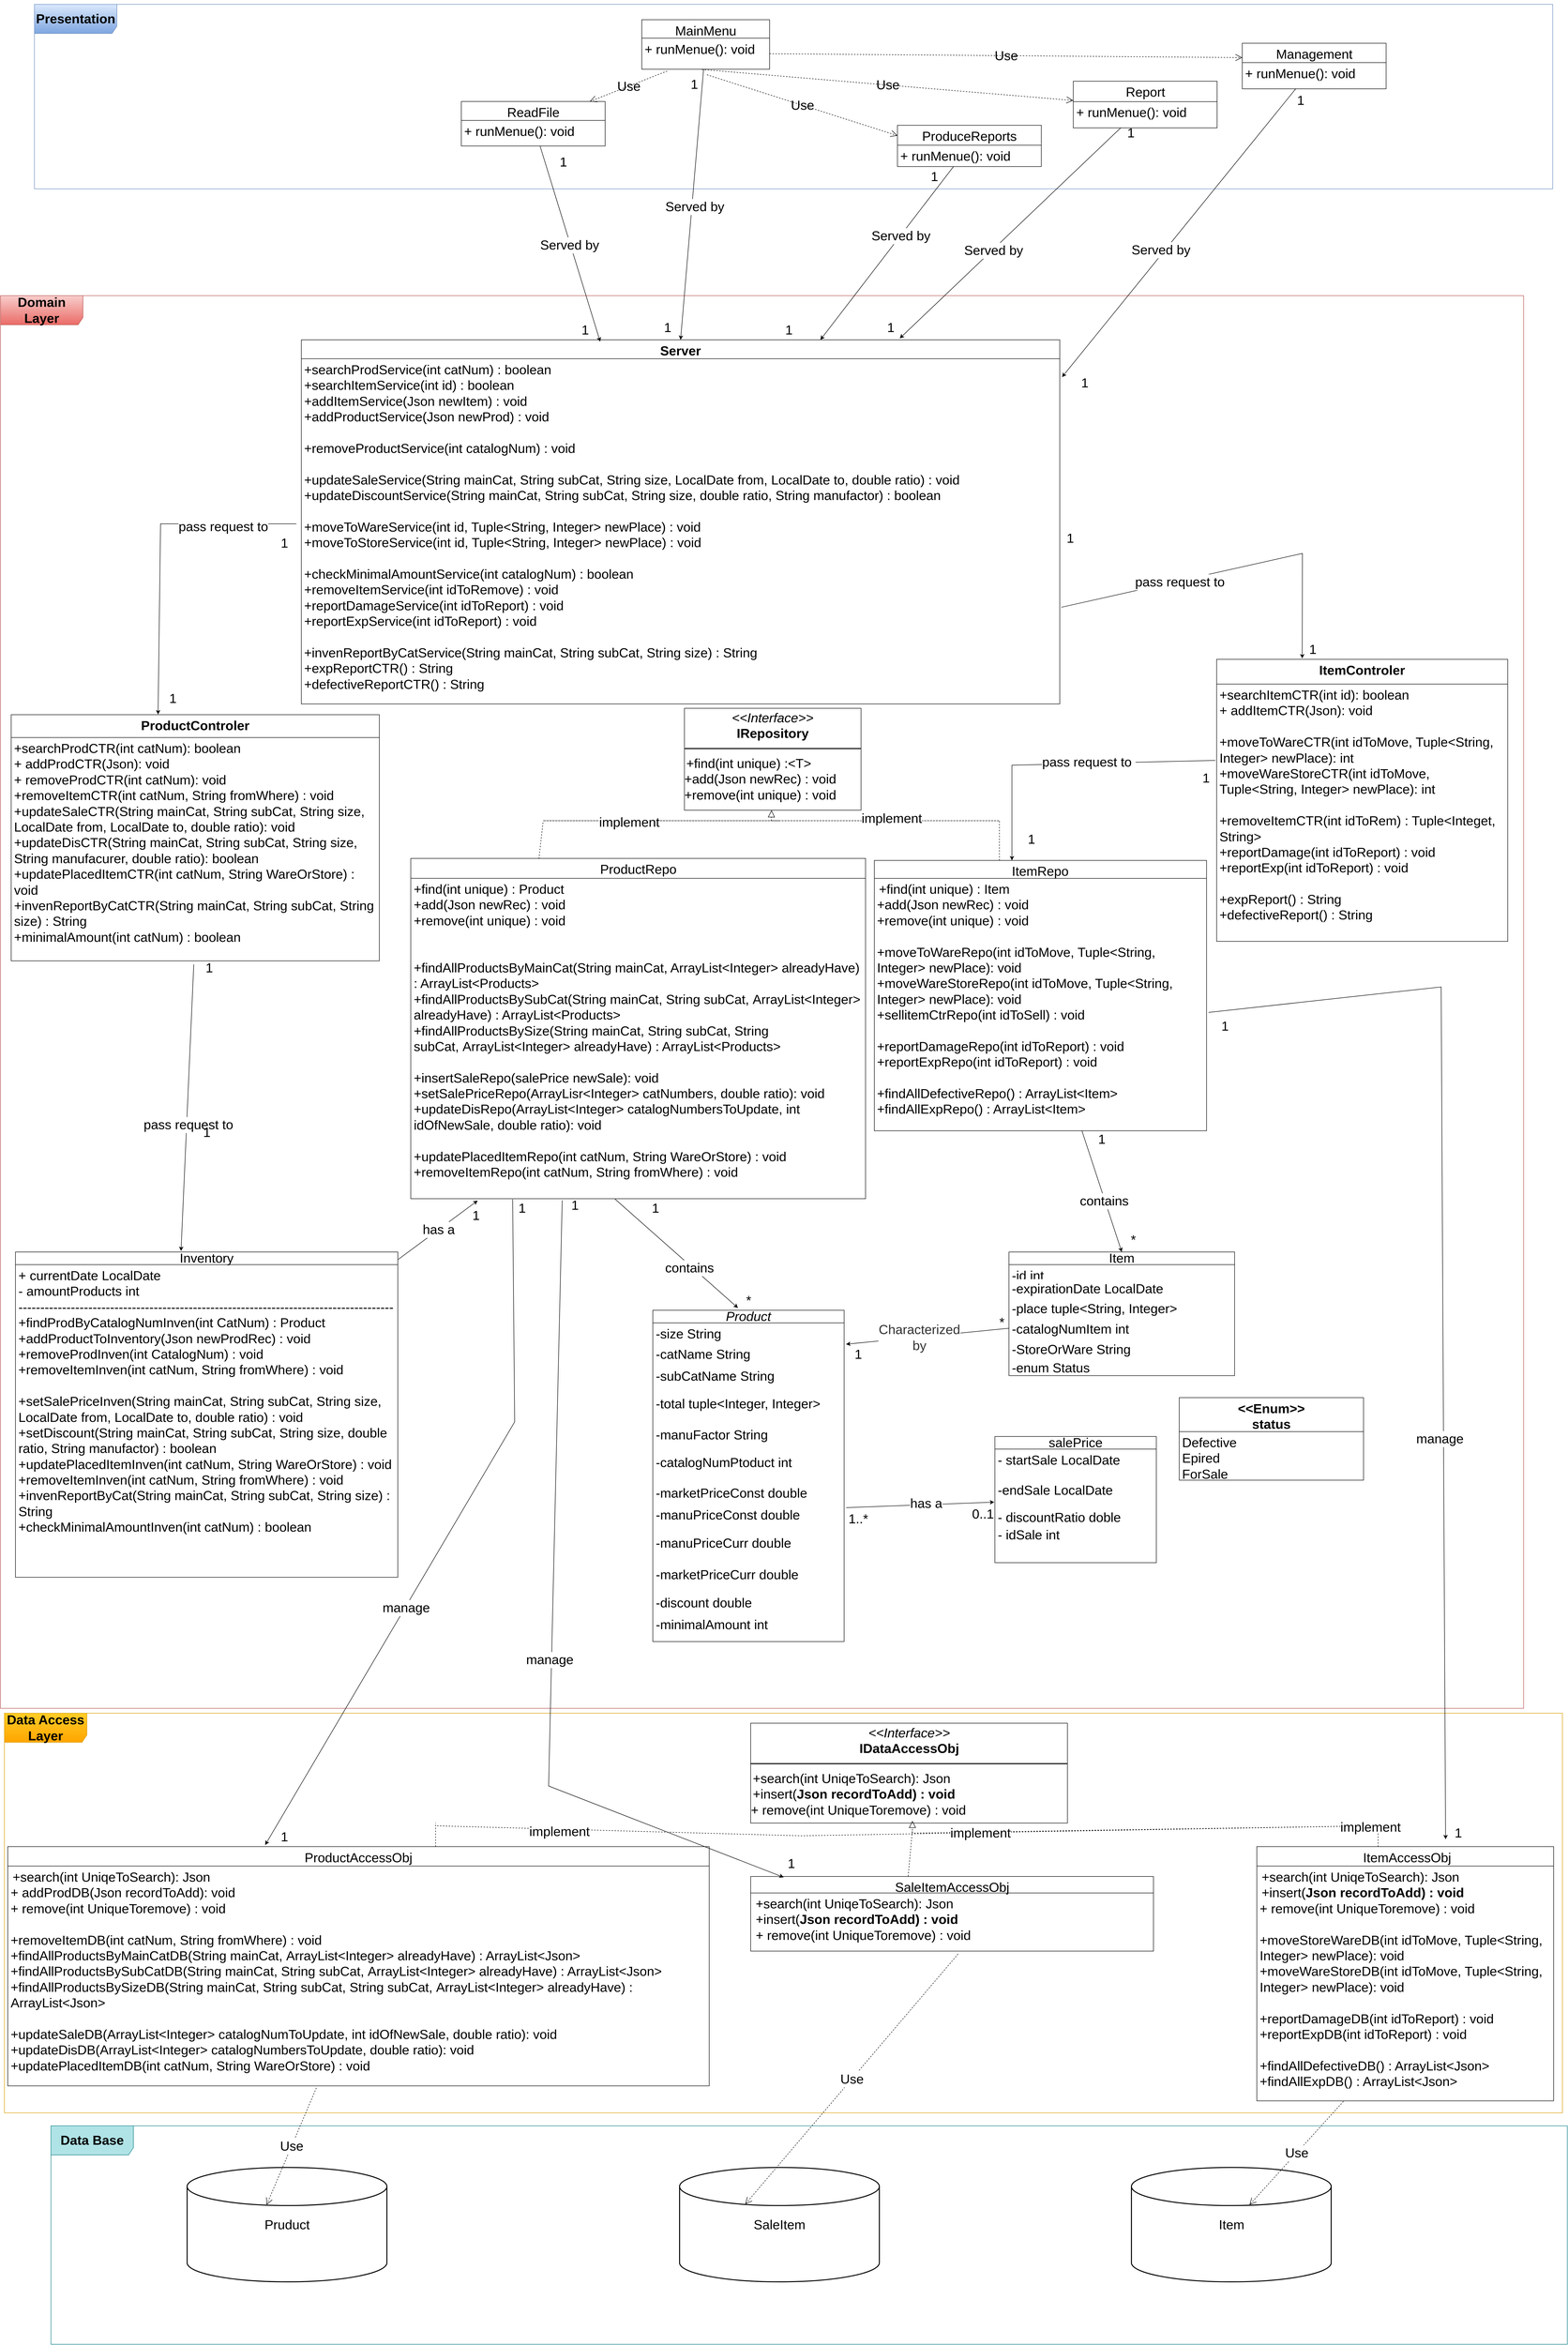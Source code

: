<mxfile version="24.6.3" type="github">
  <diagram name="‫עמוד-1‬" id="dHkA9cBUytoh4jv0Vv6P">
    <mxGraphModel dx="1829" dy="1738" grid="1" gridSize="10" guides="1" tooltips="1" connect="1" arrows="1" fold="1" page="1" pageScale="1" pageWidth="827" pageHeight="1169" math="0" shadow="0">
      <root>
        <mxCell id="0" />
        <mxCell id="1" parent="0" />
        <mxCell id="rCQZ0M5XMtd213yGawNZ-204" value="" style="group;fontSize=27;fontFamily=Helvetica;" parent="1" vertex="1" connectable="0">
          <mxGeometry x="-790" y="-540" width="3140" height="2910" as="geometry" />
        </mxCell>
        <mxCell id="rCQZ0M5XMtd213yGawNZ-57" value="&lt;p style=&quot;margin: 4px 0px 0px; text-align: center; font-size: 27px;&quot;&gt;&lt;font style=&quot;font-size: 27px;&quot;&gt;&lt;i style=&quot;font-size: 27px;&quot;&gt;&amp;lt;&amp;lt;Interface&amp;gt;&amp;gt;&lt;/i&gt;&lt;br style=&quot;font-size: 27px;&quot;&gt;&lt;b style=&quot;font-size: 27px;&quot;&gt;IRepository&lt;/b&gt;&lt;/font&gt;&lt;/p&gt;&lt;hr style=&quot;border-style: solid; font-size: 27px;&quot;&gt;&lt;p style=&quot;margin: 0px 0px 0px 4px; font-size: 27px;&quot;&gt;&lt;/p&gt;&lt;h1 style=&quot;margin: 0px 0px 0px 4px; font-size: 27px;&quot;&gt;&lt;span style=&quot;font-weight: 400; font-size: 27px;&quot;&gt;+find(int unique) :&amp;lt;T&amp;gt;&lt;/span&gt;&lt;br style=&quot;font-size: 27px;&quot;&gt;&lt;/h1&gt;&lt;div style=&quot;font-size: 27px;&quot;&gt;&lt;font style=&quot;font-size: 27px;&quot;&gt;+add(&lt;/font&gt;&lt;span style=&quot;background-color: initial; font-size: 27px;&quot;&gt;Json newRec) : void&lt;/span&gt;&lt;/div&gt;&lt;div style=&quot;font-size: 27px;&quot;&gt;&lt;span style=&quot;background-color: initial; font-size: 27px;&quot;&gt;+remove(int unique) : void&lt;/span&gt;&lt;/div&gt;" style="verticalAlign=top;align=left;overflow=fill;html=1;whiteSpace=wrap;hachureGap=4;fontFamily=Helvetica;labelBackgroundColor=none;fontSize=27;" parent="rCQZ0M5XMtd213yGawNZ-204" vertex="1">
          <mxGeometry x="1410" y="850" width="364.06" height="210" as="geometry" />
        </mxCell>
        <mxCell id="rCQZ0M5XMtd213yGawNZ-106" value="" style="endArrow=block;dashed=1;endFill=0;endSize=12;html=1;rounded=0;hachureGap=4;fontFamily=Helvetica;labelBackgroundColor=none;fontColor=default;fontSize=27;" parent="rCQZ0M5XMtd213yGawNZ-204" target="rCQZ0M5XMtd213yGawNZ-57" edge="1">
          <mxGeometry width="160" relative="1" as="geometry">
            <mxPoint x="1604.291" y="1081.659" as="sourcePoint" />
            <mxPoint x="1589.383" y="984.253" as="targetPoint" />
            <Array as="points">
              <mxPoint x="1118.88" y="1081.659" />
              <mxPoint x="1725.643" y="1081.659" />
              <mxPoint x="2059.363" y="1081.659" />
              <mxPoint x="1862.165" y="1081.659" />
              <mxPoint x="1589.121" y="1081.659" />
            </Array>
          </mxGeometry>
        </mxCell>
        <mxCell id="rCQZ0M5XMtd213yGawNZ-431" value="&lt;font style=&quot;font-size: 27px;&quot;&gt;implement&lt;/font&gt;" style="edgeLabel;html=1;align=center;verticalAlign=middle;resizable=0;points=[];fontSize=27;fontFamily=Helvetica;" parent="rCQZ0M5XMtd213yGawNZ-106" vertex="1" connectable="0">
          <mxGeometry x="-0.309" y="-3" relative="1" as="geometry">
            <mxPoint as="offset" />
          </mxGeometry>
        </mxCell>
        <mxCell id="rCQZ0M5XMtd213yGawNZ-432" value="&lt;span style=&quot;font-size: 27px;&quot;&gt;implement&lt;/span&gt;" style="edgeLabel;html=1;align=center;verticalAlign=middle;resizable=0;points=[];fontSize=27;fontFamily=Helvetica;" parent="rCQZ0M5XMtd213yGawNZ-106" vertex="1" connectable="0">
          <mxGeometry x="0.255" y="5" relative="1" as="geometry">
            <mxPoint as="offset" />
          </mxGeometry>
        </mxCell>
        <mxCell id="rCQZ0M5XMtd213yGawNZ-107" value="&lt;span style=&quot;font-size: 27px; font-weight: 400;&quot;&gt;ProductRepo&lt;/span&gt;" style="swimlane;fontStyle=1;align=center;verticalAlign=top;childLayout=stackLayout;horizontal=1;startSize=41;horizontalStack=0;resizeParent=1;resizeParentMax=0;resizeLast=0;collapsible=1;marginBottom=0;whiteSpace=wrap;html=1;hachureGap=4;fontFamily=Helvetica;labelBackgroundColor=none;fontSize=27;" parent="rCQZ0M5XMtd213yGawNZ-204" vertex="1">
          <mxGeometry x="845.836" y="1159.227" width="937.54" height="701" as="geometry" />
        </mxCell>
        <mxCell id="rCQZ0M5XMtd213yGawNZ-110" value="&lt;div style=&quot;font-size: 27px;&quot;&gt;&lt;div style=&quot;font-size: 27px;&quot;&gt;&lt;span style=&quot;background-color: initial; font-size: 27px;&quot;&gt;+find(int unique) : Product&lt;/span&gt;&lt;/div&gt;&lt;div style=&quot;font-size: 27px;&quot;&gt;&lt;font style=&quot;background-color: initial; font-size: 27px;&quot;&gt;+add(&lt;/font&gt;&lt;span style=&quot;background-color: initial; font-size: 27px;&quot;&gt;Json newRec) : void&lt;/span&gt;&lt;/div&gt;&lt;div style=&quot;font-size: 27px;&quot;&gt;+remove(int unique) : void&lt;br style=&quot;font-size: 27px;&quot;&gt;&lt;/div&gt;&lt;div style=&quot;font-size: 27px;&quot;&gt;&lt;br style=&quot;font-size: 27px;&quot;&gt;&lt;/div&gt;&lt;div style=&quot;font-size: 27px;&quot;&gt;&lt;br style=&quot;font-size: 27px;&quot;&gt;&lt;/div&gt;&lt;div style=&quot;font-size: 27px;&quot;&gt;&lt;span style=&quot;background-color: initial; font-size: 27px;&quot;&gt;+findAllProductsByMainCat(String mainCat, ArrayList&amp;lt;Integer&amp;gt; alreadyHave) : ArrayList&amp;lt;Products&amp;gt;&lt;/span&gt;&lt;/div&gt;&lt;div style=&quot;font-size: 27px;&quot;&gt;&lt;div style=&quot;font-size: 27px;&quot;&gt;&lt;span style=&quot;background-color: initial; font-size: 27px;&quot;&gt;+findAllProductsBySubCat(&lt;/span&gt;&lt;span style=&quot;background-color: initial; font-size: 27px;&quot;&gt;String mainCat,&amp;nbsp;&lt;/span&gt;&lt;span style=&quot;background-color: initial; font-size: 27px;&quot;&gt;String subCat,&amp;nbsp;&lt;/span&gt;&lt;span style=&quot;background-color: initial; font-size: 27px;&quot;&gt;ArrayList&amp;lt;Integer&amp;gt; alreadyHave&lt;/span&gt;&lt;span style=&quot;background-color: initial; font-size: 27px;&quot;&gt;) : ArrayList&amp;lt;Products&amp;gt;&lt;/span&gt;&lt;/div&gt;&lt;div style=&quot;font-size: 27px;&quot;&gt;&lt;div style=&quot;font-size: 27px;&quot;&gt;&lt;span style=&quot;background-color: initial; font-size: 27px;&quot;&gt;+findAllProductsBySize(&lt;/span&gt;&lt;span style=&quot;background-color: initial; font-size: 27px;&quot;&gt;String mainCat,&amp;nbsp;&lt;/span&gt;&lt;span style=&quot;background-color: initial; font-size: 27px;&quot;&gt;String subCat,&amp;nbsp;&lt;/span&gt;&lt;span style=&quot;background-color: initial; font-size: 27px;&quot;&gt;String subCat,&amp;nbsp;&lt;/span&gt;&lt;span style=&quot;background-color: initial; font-size: 27px;&quot;&gt;ArrayList&amp;lt;Integer&amp;gt; alreadyHave&lt;/span&gt;&lt;span style=&quot;background-color: initial; font-size: 27px;&quot;&gt;) : ArrayList&amp;lt;Products&amp;gt;&lt;/span&gt;&lt;/div&gt;&lt;/div&gt;&lt;div style=&quot;font-size: 27px;&quot;&gt;&lt;span style=&quot;background-color: initial; font-size: 27px;&quot;&gt;&lt;br style=&quot;font-size: 27px;&quot;&gt;&lt;/span&gt;&lt;/div&gt;&lt;div style=&quot;font-size: 27px;&quot;&gt;&lt;span style=&quot;background-color: initial; font-size: 27px;&quot;&gt;+insertSaleRepo(salePrice newSale&lt;/span&gt;&lt;span style=&quot;background-color: initial; font-size: 27px;&quot;&gt;): void&lt;/span&gt;&lt;/div&gt;&lt;div style=&quot;font-size: 27px;&quot;&gt;&lt;span style=&quot;background-color: initial; font-size: 27px;&quot;&gt;+setSalePriceRepo(ArrayLisr&amp;lt;Integer&amp;gt; catNumbers, double ratio): void&lt;/span&gt;&lt;/div&gt;&lt;/div&gt;&lt;/div&gt;&lt;div style=&quot;font-size: 27px;&quot;&gt;&lt;font style=&quot;font-size: 27px;&quot;&gt;+updateDisRepo(&lt;/font&gt;&lt;span style=&quot;background-color: initial; font-size: 27px;&quot;&gt;ArrayList&amp;lt;Integer&amp;gt; catalogNumbersToUpdate, int idOfNewSale, double ratio): void&lt;/span&gt;&lt;span style=&quot;font-size: 27px; background-color: initial;&quot;&gt;&lt;br style=&quot;font-size: 27px;&quot;&gt;&lt;/span&gt;&lt;/div&gt;&lt;div style=&quot;font-size: 27px;&quot;&gt;&lt;br style=&quot;font-size: 27px;&quot;&gt;&lt;/div&gt;&lt;div style=&quot;font-size: 27px;&quot;&gt;&lt;div style=&quot;font-size: 27px;&quot;&gt;+updatePlacedItemRepo(int catNum, String WareOrStore) : void&lt;br style=&quot;font-size: 27px;&quot;&gt;&lt;/div&gt;&lt;div style=&quot;font-size: 27px;&quot;&gt;&lt;div style=&quot;font-size: 27px;&quot;&gt;+removeItemRepo(int catNum, String fromWhere) : void&lt;/div&gt;&lt;div style=&quot;font-size: 27px;&quot;&gt;&lt;br style=&quot;font-size: 27px;&quot;&gt;&lt;/div&gt;&lt;/div&gt;&lt;/div&gt;" style="text;strokeColor=none;fillColor=none;align=left;verticalAlign=top;spacingLeft=4;spacingRight=4;overflow=hidden;rotatable=0;points=[[0,0.5],[1,0.5]];portConstraint=eastwest;whiteSpace=wrap;html=1;fontFamily=Helvetica;labelBackgroundColor=none;fontSize=27;" parent="rCQZ0M5XMtd213yGawNZ-107" vertex="1">
          <mxGeometry y="41" width="937.54" height="660" as="geometry" />
        </mxCell>
        <mxCell id="rCQZ0M5XMtd213yGawNZ-114" value="" style="edgeStyle=none;orthogonalLoop=1;jettySize=auto;html=1;rounded=0;dashed=1;startArrow=none;startFill=0;endArrow=none;endFill=0;fontSize=27;fontFamily=Helvetica;" parent="rCQZ0M5XMtd213yGawNZ-204" edge="1">
          <mxGeometry width="80" relative="1" as="geometry">
            <mxPoint x="1110" y="1160" as="sourcePoint" />
            <mxPoint x="1118.88" y="1081.659" as="targetPoint" />
            <Array as="points" />
          </mxGeometry>
        </mxCell>
        <mxCell id="rCQZ0M5XMtd213yGawNZ-115" value="&lt;font style=&quot;font-size: 27px;&quot;&gt;&lt;span style=&quot;font-size: 27px; font-weight: 400;&quot;&gt;ItemRepo&lt;/span&gt;&lt;/font&gt;" style="swimlane;fontStyle=1;align=center;verticalAlign=top;childLayout=stackLayout;horizontal=1;startSize=37;horizontalStack=0;resizeParent=1;resizeParentMax=0;resizeLast=0;collapsible=1;marginBottom=0;whiteSpace=wrap;html=1;hachureGap=4;fontFamily=Helvetica;labelBackgroundColor=none;fontSize=27;" parent="rCQZ0M5XMtd213yGawNZ-204" vertex="1">
          <mxGeometry x="1801.49" y="1163.4" width="684.86" height="557" as="geometry" />
        </mxCell>
        <mxCell id="rCQZ0M5XMtd213yGawNZ-118" value="&lt;div style=&quot;font-size: 27px;&quot;&gt;&lt;h1 style=&quot;margin: 0px 0px 0px 4px; font-size: 27px;&quot;&gt;&lt;span style=&quot;font-weight: 400; font-size: 27px;&quot;&gt;+find(int unique) : Item&lt;/span&gt;&lt;/h1&gt;&lt;div style=&quot;font-size: 27px;&quot;&gt;&lt;font style=&quot;background-color: initial; font-size: 27px;&quot;&gt;+add(&lt;/font&gt;&lt;span style=&quot;background-color: initial; font-size: 27px;&quot;&gt;Json newRec) : void&lt;/span&gt;&lt;/div&gt;&lt;div style=&quot;font-size: 27px;&quot;&gt;+remove(int unique) : void&lt;span style=&quot;background-color: initial; font-size: 27px;&quot;&gt;&lt;br style=&quot;font-size: 27px;&quot;&gt;&lt;/span&gt;&lt;/div&gt;&lt;div style=&quot;font-size: 27px;&quot;&gt;&lt;br style=&quot;font-size: 27px;&quot;&gt;&lt;/div&gt;&lt;div style=&quot;font-size: 27px;&quot;&gt;&lt;span style=&quot;background-color: initial; font-size: 27px;&quot;&gt;+moveToWareRepo(int idToMove, Tuple&amp;lt;String, Integer&amp;gt; newPlace): void&lt;/span&gt;&lt;br style=&quot;font-size: 27px;&quot;&gt;&lt;/div&gt;&lt;div style=&quot;font-size: 27px;&quot;&gt;&lt;span style=&quot;font-size: 27px;&quot;&gt;+moveWare&lt;/span&gt;&lt;span style=&quot;background-color: initial; font-size: 27px;&quot;&gt;Store&lt;/span&gt;&lt;span style=&quot;background-color: initial; font-size: 27px;&quot;&gt;Repo(int idToMove, Tuple&amp;lt;String, Integer&amp;gt; newPlace): void&lt;/span&gt;&lt;/div&gt;&lt;div style=&quot;font-size: 27px;&quot;&gt;&lt;span style=&quot;background-color: initial; font-size: 27px;&quot;&gt;+sellitemCtrRepo(int idToSell) : void&lt;/span&gt;&lt;/div&gt;&lt;div style=&quot;font-size: 27px;&quot;&gt;&lt;span style=&quot;background-color: initial; font-size: 27px;&quot;&gt;&lt;br style=&quot;font-size: 27px;&quot;&gt;&lt;/span&gt;&lt;div style=&quot;font-size: 27px;&quot;&gt;&lt;span style=&quot;background-color: initial; font-size: 27px;&quot;&gt;+reportDamageRepo(int idToReport) : void&lt;/span&gt;&lt;/div&gt;&lt;div style=&quot;font-size: 27px;&quot;&gt;&lt;span style=&quot;background-color: initial; font-size: 27px;&quot;&gt;+reportExpRepo(int idToReport) : void&lt;/span&gt;&lt;br style=&quot;font-size: 27px;&quot;&gt;&lt;/div&gt;&lt;div style=&quot;font-size: 27px;&quot;&gt;&lt;span style=&quot;background-color: initial; font-size: 27px;&quot;&gt;&lt;br style=&quot;font-size: 27px;&quot;&gt;&lt;/span&gt;&lt;/div&gt;&lt;/div&gt;&lt;div style=&quot;font-size: 27px;&quot;&gt;&lt;font style=&quot;font-size: 27px;&quot;&gt;+findAllDefectiveRepo() : ArrayList&amp;lt;Item&amp;gt;&lt;/font&gt;&lt;/div&gt;&lt;div style=&quot;font-size: 27px;&quot;&gt;&lt;span style=&quot;background-color: initial; font-size: 27px;&quot;&gt;+findAllExpRepo() : ArrayList&amp;lt;Item&amp;gt;&lt;/span&gt;&lt;/div&gt;&lt;div style=&quot;font-size: 27px;&quot;&gt;&lt;br style=&quot;font-size: 27px;&quot;&gt;&lt;/div&gt;&lt;/div&gt;" style="text;strokeColor=none;fillColor=none;align=left;verticalAlign=top;spacingLeft=4;spacingRight=4;overflow=hidden;rotatable=0;points=[[0,0.5],[1,0.5]];portConstraint=eastwest;whiteSpace=wrap;html=1;fontFamily=Helvetica;labelBackgroundColor=none;fontSize=27;" parent="rCQZ0M5XMtd213yGawNZ-115" vertex="1">
          <mxGeometry y="37" width="684.86" height="520" as="geometry" />
        </mxCell>
        <mxCell id="rCQZ0M5XMtd213yGawNZ-125" style="edgeStyle=none;rounded=0;orthogonalLoop=1;jettySize=auto;html=1;fontSize=27;exitX=0.496;exitY=1.016;exitDx=0;exitDy=0;exitPerimeter=0;entryX=0.433;entryY=-0.003;entryDx=0;entryDy=0;entryPerimeter=0;fontFamily=Helvetica;" parent="rCQZ0M5XMtd213yGawNZ-204" source="rCQZ0M5XMtd213yGawNZ-123" target="rCQZ0M5XMtd213yGawNZ-252" edge="1">
          <mxGeometry relative="1" as="geometry">
            <mxPoint x="494.792" y="1668.356" as="targetPoint" />
            <Array as="points" />
            <mxPoint x="399.996" y="1235.003" as="sourcePoint" />
          </mxGeometry>
        </mxCell>
        <mxCell id="rCQZ0M5XMtd213yGawNZ-434" value="&lt;font style=&quot;font-size: 27px;&quot;&gt;pass request to&lt;/font&gt;" style="edgeLabel;html=1;align=center;verticalAlign=middle;resizable=0;points=[];fontSize=27;fontFamily=Helvetica;" parent="rCQZ0M5XMtd213yGawNZ-125" vertex="1" connectable="0">
          <mxGeometry x="0.116" y="3" relative="1" as="geometry">
            <mxPoint as="offset" />
          </mxGeometry>
        </mxCell>
        <mxCell id="rCQZ0M5XMtd213yGawNZ-120" value="ProductControler" style="swimlane;fontStyle=1;align=center;verticalAlign=top;childLayout=stackLayout;horizontal=1;startSize=47;horizontalStack=0;resizeParent=1;resizeParentMax=0;resizeLast=0;collapsible=1;marginBottom=0;whiteSpace=wrap;html=1;fontSize=27;fontFamily=Helvetica;" parent="rCQZ0M5XMtd213yGawNZ-204" vertex="1">
          <mxGeometry x="22.04" y="863.24" width="758.96" height="507" as="geometry" />
        </mxCell>
        <mxCell id="rCQZ0M5XMtd213yGawNZ-123" value="&lt;div style=&quot;font-size: 27px;&quot;&gt;&lt;font style=&quot;font-size: 27px;&quot;&gt;+searchProdCTR(int catNum): boolean&lt;/font&gt;&lt;/div&gt;&lt;div style=&quot;font-size: 27px;&quot;&gt;&lt;span style=&quot;background-color: initial; font-size: 27px;&quot;&gt;+ addProdCTR(Json): void&lt;/span&gt;&lt;br style=&quot;font-size: 27px;&quot;&gt;&lt;/div&gt;&lt;div style=&quot;font-size: 27px;&quot;&gt;&lt;span style=&quot;background-color: initial; font-size: 27px;&quot;&gt;+ removeProdCTR(int catNum): void&lt;/span&gt;&lt;br style=&quot;font-size: 27px;&quot;&gt;&lt;/div&gt;&lt;div style=&quot;font-size: 27px;&quot;&gt;+removeItemCTR(int catNum, String fromWhere) : void&lt;/div&gt;&lt;div style=&quot;font-size: 27px;&quot;&gt;&lt;span style=&quot;background-color: initial; font-size: 27px;&quot;&gt;+updateSaleCTR(String mainCat, String subCat, String size, LocalDate from, LocalDate to, double ratio): void&lt;/span&gt;&lt;/div&gt;&lt;div style=&quot;font-size: 27px;&quot;&gt;&lt;font style=&quot;background-color: initial; font-size: 27px;&quot;&gt;&lt;span style=&quot;background-color: initial; font-size: 27px;&quot;&gt;+updateDisCTR(&lt;/span&gt;&lt;/font&gt;&lt;span style=&quot;background-color: initial; font-size: 27px;&quot;&gt;String mainCat, String subCat, String size, String manufacurer, double ratio): boolean&lt;/span&gt;&lt;br style=&quot;font-size: 27px;&quot;&gt;&lt;/div&gt;&lt;div style=&quot;font-size: 27px;&quot;&gt;&lt;span style=&quot;background-color: initial; font-size: 27px;&quot;&gt;+updatePlacedItemCTR(int catNum, String WareOrStore) : void&lt;/span&gt;&lt;/div&gt;&lt;div style=&quot;font-size: 27px;&quot;&gt;&lt;span style=&quot;background-color: initial; font-size: 27px;&quot;&gt;+invenReportByCatCTR(&lt;/span&gt;&lt;span style=&quot;background-color: initial; font-size: 27px;&quot;&gt;String mainCat, String subCat, String size) : String&lt;/span&gt;&lt;/div&gt;&lt;div style=&quot;font-size: 27px;&quot;&gt;&lt;span style=&quot;background-color: initial; font-size: 27px;&quot;&gt;+minimalAmount(int catNum) : boolean&lt;/span&gt;&lt;/div&gt;" style="text;strokeColor=none;fillColor=none;align=left;verticalAlign=top;spacingLeft=4;spacingRight=4;overflow=hidden;rotatable=0;points=[[0,0.5],[1,0.5]];portConstraint=eastwest;whiteSpace=wrap;html=1;fontSize=27;fontFamily=Helvetica;" parent="rCQZ0M5XMtd213yGawNZ-120" vertex="1">
          <mxGeometry y="47" width="758.96" height="460" as="geometry" />
        </mxCell>
        <mxCell id="rCQZ0M5XMtd213yGawNZ-126" value="ItemControler" style="swimlane;fontStyle=1;align=center;verticalAlign=top;childLayout=stackLayout;horizontal=1;startSize=51;horizontalStack=0;resizeParent=1;resizeParentMax=0;resizeLast=0;collapsible=1;marginBottom=0;whiteSpace=wrap;html=1;fontSize=27;fontFamily=Helvetica;" parent="rCQZ0M5XMtd213yGawNZ-204" vertex="1">
          <mxGeometry x="2507.154" y="749.138" width="600.09" height="581" as="geometry" />
        </mxCell>
        <mxCell id="rCQZ0M5XMtd213yGawNZ-129" value="&lt;div style=&quot;font-size: 27px;&quot;&gt;+searchItemCTR(int id): boolean&lt;/div&gt;+ addItemCTR(Json): void&lt;div style=&quot;font-size: 27px;&quot;&gt;&lt;br style=&quot;font-size: 27px;&quot;&gt;&lt;div style=&quot;font-size: 27px;&quot;&gt;+moveToWareCTR(int idToMove, Tuple&amp;lt;String, Integer&amp;gt; newPlace): int&lt;/div&gt;&lt;div style=&quot;font-size: 27px;&quot;&gt;+&lt;span style=&quot;background-color: initial; font-size: 27px;&quot;&gt;moveWare&lt;/span&gt;&lt;span style=&quot;background-color: initial; font-size: 27px;&quot;&gt;Store&lt;/span&gt;&lt;span style=&quot;background-color: initial; font-size: 27px;&quot;&gt;CTR(int idToMove, Tuple&amp;lt;String, Integer&amp;gt; newPlace): int&lt;/span&gt;&lt;/div&gt;&lt;div style=&quot;font-size: 27px;&quot;&gt;&lt;span style=&quot;background-color: initial; font-size: 27px;&quot;&gt;&lt;br style=&quot;font-size: 27px;&quot;&gt;&lt;/span&gt;&lt;/div&gt;&lt;div style=&quot;font-size: 27px;&quot;&gt;&lt;div style=&quot;font-size: 27px;&quot;&gt;&lt;div style=&quot;font-size: 27px;&quot;&gt;&lt;span style=&quot;background-color: initial; font-size: 27px;&quot;&gt;+removeItemCTR(int idToRem) : Tuple&amp;lt;Integet, String&amp;gt;&lt;/span&gt;&lt;/div&gt;&lt;div style=&quot;font-size: 27px;&quot;&gt;&lt;span style=&quot;background-color: initial; font-size: 27px;&quot;&gt;+reportDamage(int idToReport) : void&lt;/span&gt;&lt;br style=&quot;font-size: 27px;&quot;&gt;&lt;/div&gt;&lt;div style=&quot;font-size: 27px;&quot;&gt;&lt;div style=&quot;font-size: 27px;&quot;&gt;&lt;div style=&quot;font-size: 27px;&quot;&gt;&lt;span style=&quot;background-color: initial; font-size: 27px;&quot;&gt;+reportExp(int idToReport) : void&lt;/span&gt;&lt;/div&gt;&lt;div style=&quot;font-size: 27px;&quot;&gt;&lt;span style=&quot;background-color: initial; font-size: 27px;&quot;&gt;&lt;br style=&quot;font-size: 27px;&quot;&gt;&lt;/span&gt;&lt;/div&gt;&lt;/div&gt;&lt;/div&gt;&lt;/div&gt;&lt;/div&gt;&lt;div style=&quot;font-size: 27px;&quot;&gt;&lt;span style=&quot;font-size: 27px; background-color: initial;&quot;&gt;+expReport() : String&lt;/span&gt;&lt;/div&gt;&lt;div style=&quot;font-size: 27px;&quot;&gt;&lt;span style=&quot;font-size: 27px;&quot;&gt;+defectiveReport() : String&lt;/span&gt;&lt;span style=&quot;font-size: 27px; background-color: initial;&quot;&gt;&lt;br style=&quot;font-size: 27px;&quot;&gt;&lt;/span&gt;&lt;/div&gt;&lt;/div&gt;" style="text;strokeColor=none;fillColor=none;align=left;verticalAlign=top;spacingLeft=4;spacingRight=4;overflow=hidden;rotatable=0;points=[[0,0.5],[1,0.5]];portConstraint=eastwest;whiteSpace=wrap;html=1;fontSize=27;fontFamily=Helvetica;" parent="rCQZ0M5XMtd213yGawNZ-126" vertex="1">
          <mxGeometry y="51" width="600.09" height="530" as="geometry" />
        </mxCell>
        <mxCell id="rCQZ0M5XMtd213yGawNZ-130" style="edgeStyle=none;rounded=0;orthogonalLoop=1;jettySize=auto;html=1;fontSize=27;fontFamily=Helvetica;" parent="rCQZ0M5XMtd213yGawNZ-204" edge="1">
          <mxGeometry relative="1" as="geometry">
            <mxPoint x="2504.363" y="957.318" as="sourcePoint" />
            <mxPoint x="2085.15" y="1163.401" as="targetPoint" />
            <Array as="points">
              <mxPoint x="2085.15" y="967.221" />
            </Array>
          </mxGeometry>
        </mxCell>
        <mxCell id="rCQZ0M5XMtd213yGawNZ-472" value="&lt;font style=&quot;font-size: 27px;&quot;&gt;pass request to&amp;nbsp;&lt;/font&gt;" style="edgeLabel;html=1;align=center;verticalAlign=middle;resizable=0;points=[];fontSize=27;fontFamily=Helvetica;" parent="rCQZ0M5XMtd213yGawNZ-130" vertex="1" connectable="0">
          <mxGeometry x="-0.148" y="-3" relative="1" as="geometry">
            <mxPoint as="offset" />
          </mxGeometry>
        </mxCell>
        <mxCell id="rCQZ0M5XMtd213yGawNZ-163" value="&lt;h2 style=&quot;font-size: 27px;&quot;&gt;Domain Layer&lt;/h2&gt;" style="shape=umlFrame;whiteSpace=wrap;html=1;pointerEvents=0;width=170;height=60;fontFamily=Helvetica;labelBackgroundColor=none;fillColor=#f8cecc;strokeColor=#b85450;fontSize=27;gradientColor=#ea6b66;" parent="rCQZ0M5XMtd213yGawNZ-204" vertex="1">
          <mxGeometry width="3140.0" height="2910.0" as="geometry" />
        </mxCell>
        <mxCell id="rCQZ0M5XMtd213yGawNZ-222" value="" style="edgeStyle=none;orthogonalLoop=1;jettySize=auto;html=1;rounded=0;dashed=1;startArrow=none;startFill=0;endArrow=none;endFill=0;fontSize=27;fontFamily=Helvetica;" parent="rCQZ0M5XMtd213yGawNZ-204" edge="1">
          <mxGeometry width="80" relative="1" as="geometry">
            <mxPoint x="2059.363" y="1163.401" as="sourcePoint" />
            <mxPoint x="2059.363" y="1081.659" as="targetPoint" />
            <Array as="points" />
          </mxGeometry>
        </mxCell>
        <mxCell id="rCQZ0M5XMtd213yGawNZ-236" value="salePrice" style="swimlane;fontStyle=0;childLayout=stackLayout;horizontal=1;startSize=26;fillColor=none;horizontalStack=0;resizeParent=1;resizeParentMax=0;resizeLast=0;collapsible=1;marginBottom=0;whiteSpace=wrap;html=1;fontSize=27;fontFamily=Helvetica;" parent="rCQZ0M5XMtd213yGawNZ-204" vertex="1">
          <mxGeometry x="2050.004" y="2350.001" width="332.81" height="259.999" as="geometry" />
        </mxCell>
        <mxCell id="rCQZ0M5XMtd213yGawNZ-237" value="- startSale LocalDate" style="text;strokeColor=none;fillColor=none;align=left;verticalAlign=top;spacingLeft=4;spacingRight=4;overflow=hidden;rotatable=0;points=[[0,0.5],[1,0.5]];portConstraint=eastwest;whiteSpace=wrap;html=1;fontSize=27;fontFamily=Helvetica;" parent="rCQZ0M5XMtd213yGawNZ-236" vertex="1">
          <mxGeometry y="26" width="332.81" height="61.558" as="geometry" />
        </mxCell>
        <mxCell id="rCQZ0M5XMtd213yGawNZ-238" value="-endSale LocalDate" style="text;strokeColor=none;fillColor=none;align=left;verticalAlign=top;spacingLeft=4;spacingRight=4;overflow=hidden;rotatable=0;points=[[0,0.5],[1,0.5]];portConstraint=eastwest;whiteSpace=wrap;html=1;fontSize=27;fontFamily=Helvetica;" parent="rCQZ0M5XMtd213yGawNZ-236" vertex="1">
          <mxGeometry y="87.558" width="332.81" height="55.962" as="geometry" />
        </mxCell>
        <mxCell id="rCQZ0M5XMtd213yGawNZ-239" value="- discountRatio doble" style="text;strokeColor=none;fillColor=none;align=left;verticalAlign=top;spacingLeft=4;spacingRight=4;overflow=hidden;rotatable=0;points=[[0,0.5],[1,0.5]];portConstraint=eastwest;whiteSpace=wrap;html=1;fontSize=27;fontFamily=Helvetica;" parent="rCQZ0M5XMtd213yGawNZ-236" vertex="1">
          <mxGeometry y="143.519" width="332.81" height="36.48" as="geometry" />
        </mxCell>
        <mxCell id="rCQZ0M5XMtd213yGawNZ-243" value="- idSale int" style="text;strokeColor=none;fillColor=none;align=left;verticalAlign=top;spacingLeft=4;spacingRight=4;overflow=hidden;rotatable=0;points=[[0,0.5],[1,0.5]];portConstraint=eastwest;whiteSpace=wrap;html=1;fontSize=27;fontFamily=Helvetica;" parent="rCQZ0M5XMtd213yGawNZ-236" vertex="1">
          <mxGeometry y="179.999" width="332.81" height="80" as="geometry" />
        </mxCell>
        <mxCell id="rCQZ0M5XMtd213yGawNZ-252" value="&lt;span style=&quot;font-size: 27px; text-align: start;&quot;&gt;Inventory&lt;/span&gt;" style="swimlane;fontStyle=0;childLayout=stackLayout;horizontal=1;startSize=26;fillColor=none;horizontalStack=0;resizeParent=1;resizeParentMax=0;resizeLast=0;collapsible=1;marginBottom=0;whiteSpace=wrap;html=1;fontSize=27;fontFamily=Helvetica;" parent="rCQZ0M5XMtd213yGawNZ-204" vertex="1">
          <mxGeometry x="30.88" y="1970" width="788.23" height="670" as="geometry" />
        </mxCell>
        <mxCell id="rCQZ0M5XMtd213yGawNZ-254" value="+ currentDate LocalDate&lt;div style=&quot;font-size: 27px;&quot;&gt;- amountProducts int&lt;div style=&quot;font-size: 27px;&quot;&gt;--------------------------------------------------------------------------------------&lt;/div&gt;&lt;div style=&quot;font-size: 27px;&quot;&gt;+findProdByCatalogNumInven(int CatNum) : Product&lt;/div&gt;&lt;div style=&quot;font-size: 27px;&quot;&gt;+addProductToInventory(Json newProdRec) : void&lt;/div&gt;&lt;div style=&quot;font-size: 27px;&quot;&gt;+removeProdInven(int CatalogNum) : void&lt;/div&gt;&lt;div style=&quot;font-size: 27px;&quot;&gt;&lt;span style=&quot;background-color: initial; font-size: 27px;&quot;&gt;+removeItemInven(int catNum, String fromWhere) : void&lt;/span&gt;&lt;/div&gt;&lt;div style=&quot;font-size: 27px;&quot;&gt;&lt;span style=&quot;background-color: initial; font-size: 27px;&quot;&gt;&lt;br style=&quot;font-size: 27px;&quot;&gt;&lt;/span&gt;&lt;/div&gt;&lt;div style=&quot;font-size: 27px;&quot;&gt;+setSalePriceInven(&lt;span style=&quot;background-color: initial; font-size: 27px;&quot;&gt;String mainCat, String subCat, String size, LocalDate from, LocalDate to, double ratio) : void&lt;/span&gt;&lt;/div&gt;&lt;div style=&quot;font-size: 27px;&quot;&gt;+setDiscount(&lt;span style=&quot;background-color: initial; font-size: 27px;&quot;&gt;String mainCat, String subCat, String size,&amp;nbsp;&lt;/span&gt;&lt;span style=&quot;background-color: initial; font-size: 27px;&quot;&gt;double ratio, String manufactor) : boolean&lt;/span&gt;&lt;/div&gt;&lt;div style=&quot;font-size: 27px;&quot;&gt;+updatePlacedItemInven(int catNum, String WareOrStore) : void&lt;br style=&quot;font-size: 27px;&quot;&gt;&lt;/div&gt;&lt;div style=&quot;font-size: 27px;&quot;&gt;&lt;div style=&quot;font-size: 27px;&quot;&gt;+removeItemInven(int catNum, String fromWhere) : void&lt;/div&gt;&lt;div style=&quot;font-size: 27px;&quot;&gt;&lt;span style=&quot;background-color: initial; font-size: 27px;&quot;&gt;+invenReportByCat(&lt;/span&gt;&lt;span style=&quot;background-color: initial; font-size: 27px;&quot;&gt;String mainCat, String subCat, String size) : String&lt;/span&gt;&lt;br style=&quot;font-size: 27px;&quot;&gt;&lt;/div&gt;&lt;div style=&quot;font-size: 27px;&quot;&gt;&lt;span style=&quot;background-color: initial; font-size: 27px;&quot;&gt;+checkMinimalAmountInven(int catNum) : boolean&lt;/span&gt;&lt;/div&gt;&lt;div style=&quot;font-size: 27px;&quot;&gt;&lt;br style=&quot;font-size: 27px;&quot;&gt;&lt;/div&gt;&lt;/div&gt;&lt;/div&gt;" style="text;strokeColor=none;fillColor=none;align=left;verticalAlign=top;spacingLeft=4;spacingRight=4;overflow=hidden;rotatable=0;points=[[0,0.5],[1,0.5]];portConstraint=eastwest;whiteSpace=wrap;html=1;fontSize=27;fontFamily=Helvetica;" parent="rCQZ0M5XMtd213yGawNZ-252" vertex="1">
          <mxGeometry y="26" width="788.23" height="644" as="geometry" />
        </mxCell>
        <mxCell id="rCQZ0M5XMtd213yGawNZ-303" value="Server" style="swimlane;fontStyle=1;align=center;verticalAlign=top;childLayout=stackLayout;horizontal=1;startSize=39;horizontalStack=0;resizeParent=1;resizeParentMax=0;resizeLast=0;collapsible=1;marginBottom=0;whiteSpace=wrap;html=1;fontSize=27;fontFamily=Helvetica;" parent="rCQZ0M5XMtd213yGawNZ-204" vertex="1">
          <mxGeometry x="620.25" y="91.02" width="1563.54" height="750" as="geometry" />
        </mxCell>
        <mxCell id="rCQZ0M5XMtd213yGawNZ-306" value="&lt;div style=&quot;font-size: 27px;&quot;&gt;+searchProdService(int catNum) : boolean&lt;/div&gt;&lt;div style=&quot;font-size: 27px;&quot;&gt;+searchItemService&lt;span style=&quot;background-color: initial; font-size: 27px;&quot;&gt;(int id) : boolean&lt;/span&gt;&lt;/div&gt;&lt;div style=&quot;font-size: 27px;&quot;&gt;&lt;span style=&quot;background-color: initial; font-size: 27px;&quot;&gt;+addItem&lt;/span&gt;Service&lt;span style=&quot;background-color: initial; font-size: 27px;&quot;&gt;(Json newItem) : void&lt;/span&gt;&lt;/div&gt;&lt;div style=&quot;font-size: 27px;&quot;&gt;+addProductService&lt;span style=&quot;background-color: initial; font-size: 27px;&quot;&gt;(Json newProd) : void&lt;/span&gt;&lt;/div&gt;&lt;div style=&quot;font-size: 27px;&quot;&gt;&lt;br style=&quot;font-size: 27px;&quot;&gt;&lt;/div&gt;&lt;div style=&quot;font-size: 27px;&quot;&gt;&lt;div style=&quot;font-size: 27px;&quot;&gt;+removeProductService&lt;span style=&quot;background-color: initial; font-size: 27px;&quot;&gt;(int catalogNum) : void&lt;/span&gt;&lt;/div&gt;&lt;div style=&quot;font-size: 27px;&quot;&gt;&lt;br style=&quot;font-size: 27px;&quot;&gt;&lt;/div&gt;&lt;div style=&quot;font-size: 27px;&quot;&gt;&lt;span style=&quot;background-color: initial; font-size: 27px;&quot;&gt;+updateSaleService(&lt;/span&gt;&lt;span style=&quot;background-color: initial; font-size: 27px;&quot;&gt;String mainCat, String subCat, String size, LocalDate from, LocalDate to, double ratio) : void&lt;/span&gt;&lt;br style=&quot;font-size: 27px;&quot;&gt;&lt;/div&gt;&lt;div style=&quot;font-size: 27px;&quot;&gt;&lt;span style=&quot;background-color: initial; font-size: 27px;&quot;&gt;+updateDiscountService(&lt;/span&gt;&lt;span style=&quot;background-color: initial; font-size: 27px;&quot;&gt;String mainCat, String subCat, String size,&amp;nbsp;&lt;/span&gt;&lt;span style=&quot;background-color: initial; font-size: 27px;&quot;&gt;double ratio, String manufactor) : boolean&lt;/span&gt;&lt;br style=&quot;font-size: 27px;&quot;&gt;&lt;/div&gt;&lt;div style=&quot;font-size: 27px;&quot;&gt;&lt;span style=&quot;background-color: initial; font-size: 27px;&quot;&gt;&lt;br style=&quot;font-size: 27px;&quot;&gt;&lt;/span&gt;&lt;/div&gt;&lt;div style=&quot;font-size: 27px;&quot;&gt;&lt;div style=&quot;font-size: 27px;&quot;&gt;&lt;span style=&quot;background-color: initial; font-size: 27px;&quot;&gt;+moveToWareService(int id, Tuple&amp;lt;String, Integer&amp;gt; newPlace) : void&lt;/span&gt;&lt;/div&gt;&lt;/div&gt;&lt;div style=&quot;font-size: 27px;&quot;&gt;&lt;div style=&quot;font-size: 27px;&quot;&gt;&lt;span style=&quot;background-color: initial; font-size: 27px;&quot;&gt;+moveToStoreService(int id, Tuple&amp;lt;String, Integer&amp;gt; newPlace) : void&lt;/span&gt;&lt;/div&gt;&lt;/div&gt;&lt;div style=&quot;font-size: 27px;&quot;&gt;&lt;span style=&quot;background-color: initial; font-size: 27px;&quot;&gt;&lt;br style=&quot;font-size: 27px;&quot;&gt;&lt;/span&gt;&lt;/div&gt;&lt;div style=&quot;font-size: 27px;&quot;&gt;&lt;span style=&quot;background-color: initial; font-size: 27px;&quot;&gt;+checkMinimalAmountService(int catalogNum) : boolean&lt;/span&gt;&lt;/div&gt;&lt;div style=&quot;font-size: 27px;&quot;&gt;&lt;div style=&quot;font-size: 27px;&quot;&gt;&lt;span style=&quot;background-color: initial; font-size: 27px;&quot;&gt;+removeItemService(int idToRemove) : void&lt;/span&gt;&lt;/div&gt;&lt;/div&gt;&lt;div style=&quot;font-size: 27px;&quot;&gt;&lt;span style=&quot;background-color: initial; font-size: 27px;&quot;&gt;+reportDamageService(int idToReport) : void&lt;/span&gt;&lt;/div&gt;&lt;div style=&quot;font-size: 27px;&quot;&gt;&lt;div style=&quot;font-size: 27px;&quot;&gt;&lt;span style=&quot;background-color: initial; font-size: 27px;&quot;&gt;+reportExpService(int idToReport) : void&lt;/span&gt;&lt;/div&gt;&lt;/div&gt;&lt;div style=&quot;font-size: 27px;&quot;&gt;&lt;span style=&quot;background-color: initial; font-size: 27px;&quot;&gt;&lt;br style=&quot;font-size: 27px;&quot;&gt;&lt;/span&gt;&lt;/div&gt;&lt;div style=&quot;font-size: 27px;&quot;&gt;&lt;span style=&quot;background-color: initial; font-size: 27px;&quot;&gt;+invenReportByCatService(&lt;/span&gt;&lt;span style=&quot;background-color: initial; font-size: 27px;&quot;&gt;String mainCat, String subCat, String size) : String&lt;/span&gt;&lt;span style=&quot;background-color: initial; font-size: 27px;&quot;&gt;&lt;br style=&quot;font-size: 27px;&quot;&gt;&lt;/span&gt;&lt;/div&gt;&lt;div style=&quot;font-size: 27px;&quot;&gt;&lt;span style=&quot;background-color: initial; font-size: 27px;&quot;&gt;+expReportCTR() : String&lt;/span&gt;&lt;/div&gt;&lt;div style=&quot;font-size: 27px;&quot;&gt;+defectiveReportCTR() : String&lt;span style=&quot;background-color: initial; font-size: 27px;&quot;&gt;&lt;br style=&quot;font-size: 27px;&quot;&gt;&lt;/span&gt;&lt;/div&gt;&lt;/div&gt;" style="text;strokeColor=none;fillColor=none;align=left;verticalAlign=top;spacingLeft=4;spacingRight=4;overflow=hidden;rotatable=0;points=[[0,0.5],[1,0.5]];portConstraint=eastwest;whiteSpace=wrap;html=1;fontSize=27;fontFamily=Helvetica;" parent="rCQZ0M5XMtd213yGawNZ-303" vertex="1">
          <mxGeometry y="39" width="1563.54" height="711" as="geometry" />
        </mxCell>
        <mxCell id="rCQZ0M5XMtd213yGawNZ-309" style="edgeStyle=none;rounded=0;orthogonalLoop=1;jettySize=auto;html=1;entryX=0.399;entryY=-0.001;entryDx=0;entryDy=0;entryPerimeter=0;fontSize=27;fontFamily=Helvetica;" parent="rCQZ0M5XMtd213yGawNZ-204" target="rCQZ0M5XMtd213yGawNZ-120" edge="1">
          <mxGeometry relative="1" as="geometry">
            <mxPoint x="610" y="470" as="sourcePoint" />
            <Array as="points">
              <mxPoint x="330" y="470" />
            </Array>
          </mxGeometry>
        </mxCell>
        <mxCell id="rCQZ0M5XMtd213yGawNZ-430" value="&lt;span style=&quot;font-size: 27px;&quot;&gt;pass request to&lt;/span&gt;" style="edgeLabel;html=1;align=center;verticalAlign=middle;resizable=0;points=[];fontSize=27;fontFamily=Helvetica;" parent="rCQZ0M5XMtd213yGawNZ-309" vertex="1" connectable="0">
          <mxGeometry x="-0.549" y="6" relative="1" as="geometry">
            <mxPoint as="offset" />
          </mxGeometry>
        </mxCell>
        <mxCell id="rCQZ0M5XMtd213yGawNZ-310" style="edgeStyle=none;rounded=0;orthogonalLoop=1;jettySize=auto;html=1;exitX=1.002;exitY=0.72;exitDx=0;exitDy=0;exitPerimeter=0;entryX=0.294;entryY=-0.003;entryDx=0;entryDy=0;entryPerimeter=0;fontSize=27;fontFamily=Helvetica;" parent="rCQZ0M5XMtd213yGawNZ-204" source="rCQZ0M5XMtd213yGawNZ-306" target="rCQZ0M5XMtd213yGawNZ-126" edge="1">
          <mxGeometry relative="1" as="geometry">
            <Array as="points">
              <mxPoint x="2684" y="531" />
            </Array>
          </mxGeometry>
        </mxCell>
        <mxCell id="rCQZ0M5XMtd213yGawNZ-428" value="&lt;font style=&quot;font-size: 27px;&quot;&gt;pass request to&lt;/font&gt;" style="edgeLabel;html=1;align=center;verticalAlign=middle;resizable=0;points=[];fontSize=27;fontFamily=Helvetica;" parent="rCQZ0M5XMtd213yGawNZ-310" vertex="1" connectable="0">
          <mxGeometry x="-0.314" y="-2" relative="1" as="geometry">
            <mxPoint as="offset" />
          </mxGeometry>
        </mxCell>
        <mxCell id="rCQZ0M5XMtd213yGawNZ-312" style="edgeStyle=none;rounded=0;orthogonalLoop=1;jettySize=auto;html=1;entryX=0.147;entryY=1.006;entryDx=0;entryDy=0;entryPerimeter=0;fontSize=27;exitX=1.001;exitY=0.023;exitDx=0;exitDy=0;exitPerimeter=0;fontFamily=Helvetica;" parent="rCQZ0M5XMtd213yGawNZ-204" source="rCQZ0M5XMtd213yGawNZ-252" target="rCQZ0M5XMtd213yGawNZ-110" edge="1">
          <mxGeometry relative="1" as="geometry" />
        </mxCell>
        <mxCell id="rCQZ0M5XMtd213yGawNZ-433" value="&lt;font style=&quot;font-size: 27px;&quot;&gt;has a&lt;/font&gt;" style="edgeLabel;html=1;align=center;verticalAlign=middle;resizable=0;points=[];fontSize=27;fontFamily=Helvetica;" parent="rCQZ0M5XMtd213yGawNZ-312" vertex="1" connectable="0">
          <mxGeometry x="0.014" relative="1" as="geometry">
            <mxPoint as="offset" />
          </mxGeometry>
        </mxCell>
        <mxCell id="rCQZ0M5XMtd213yGawNZ-316" style="edgeStyle=none;rounded=0;orthogonalLoop=1;jettySize=auto;html=1;entryX=0.5;entryY=0;entryDx=0;entryDy=0;fontSize=27;fontFamily=Helvetica;" parent="rCQZ0M5XMtd213yGawNZ-204" source="rCQZ0M5XMtd213yGawNZ-118" target="rCQZ0M5XMtd213yGawNZ-149" edge="1">
          <mxGeometry relative="1" as="geometry">
            <mxPoint x="2110" y="1810" as="sourcePoint" />
          </mxGeometry>
        </mxCell>
        <mxCell id="rCQZ0M5XMtd213yGawNZ-465" value="&lt;span style=&quot;font-size: 27px;&quot;&gt;contains&lt;/span&gt;" style="edgeLabel;html=1;align=center;verticalAlign=middle;resizable=0;points=[];fontSize=27;fontFamily=Helvetica;" parent="rCQZ0M5XMtd213yGawNZ-316" vertex="1" connectable="0">
          <mxGeometry x="0.148" y="-2" relative="1" as="geometry">
            <mxPoint as="offset" />
          </mxGeometry>
        </mxCell>
        <mxCell id="rCQZ0M5XMtd213yGawNZ-149" value="Item" style="swimlane;fontStyle=0;childLayout=stackLayout;horizontal=1;startSize=26;fillColor=none;horizontalStack=0;resizeParent=1;resizeParentMax=0;resizeLast=0;collapsible=1;marginBottom=0;whiteSpace=wrap;html=1;fontSize=27;fontFamily=Helvetica;" parent="rCQZ0M5XMtd213yGawNZ-204" vertex="1">
          <mxGeometry x="2078.996" y="1970.003" width="465.185" height="254.693" as="geometry" />
        </mxCell>
        <mxCell id="rCQZ0M5XMtd213yGawNZ-151" value="-id int" style="text;strokeColor=none;fillColor=none;align=left;verticalAlign=top;spacingLeft=4;spacingRight=4;overflow=hidden;rotatable=0;points=[[0,0.5],[1,0.5]];portConstraint=eastwest;whiteSpace=wrap;html=1;fontSize=27;fontFamily=Helvetica;" parent="rCQZ0M5XMtd213yGawNZ-149" vertex="1">
          <mxGeometry y="26" width="465.185" height="27.085" as="geometry" />
        </mxCell>
        <mxCell id="rCQZ0M5XMtd213yGawNZ-152" value="-&lt;span style=&quot;font-size: 27px;&quot;&gt;expirationDate LocalDate&lt;/span&gt;" style="text;strokeColor=none;fillColor=none;align=left;verticalAlign=top;spacingLeft=4;spacingRight=4;overflow=hidden;rotatable=0;points=[[0,0.5],[1,0.5]];portConstraint=eastwest;whiteSpace=wrap;html=1;fontSize=27;fontFamily=Helvetica;" parent="rCQZ0M5XMtd213yGawNZ-149" vertex="1">
          <mxGeometry y="53.085" width="465.185" height="40.783" as="geometry" />
        </mxCell>
        <mxCell id="rCQZ0M5XMtd213yGawNZ-153" value="-place tuple&amp;lt;String, Integer&amp;gt;" style="text;strokeColor=none;fillColor=none;align=left;verticalAlign=top;spacingLeft=4;spacingRight=4;overflow=hidden;rotatable=0;points=[[0,0.5],[1,0.5]];portConstraint=eastwest;whiteSpace=wrap;html=1;fontSize=27;fontFamily=Helvetica;" parent="rCQZ0M5XMtd213yGawNZ-149" vertex="1">
          <mxGeometry y="93.868" width="465.185" height="42.107" as="geometry" />
        </mxCell>
        <mxCell id="rCQZ0M5XMtd213yGawNZ-154" value="&lt;span style=&quot;text-wrap: nowrap; font-size: 27px;&quot;&gt;-catalogNumItem int&lt;/span&gt;" style="text;strokeColor=none;fillColor=none;align=left;verticalAlign=top;spacingLeft=4;spacingRight=4;overflow=hidden;rotatable=0;points=[[0,0.5],[1,0.5]];portConstraint=eastwest;whiteSpace=wrap;html=1;fontSize=27;fontFamily=Helvetica;" parent="rCQZ0M5XMtd213yGawNZ-149" vertex="1">
          <mxGeometry y="135.975" width="465.185" height="42.264" as="geometry" />
        </mxCell>
        <mxCell id="rCQZ0M5XMtd213yGawNZ-156" value="&lt;span style=&quot;text-wrap: nowrap; font-size: 27px;&quot;&gt;-StoreOrWare String&lt;/span&gt;" style="text;strokeColor=none;fillColor=none;align=left;verticalAlign=top;spacingLeft=4;spacingRight=4;overflow=hidden;rotatable=0;points=[[0,0.5],[1,0.5]];portConstraint=eastwest;whiteSpace=wrap;html=1;fontSize=27;fontFamily=Helvetica;" parent="rCQZ0M5XMtd213yGawNZ-149" vertex="1">
          <mxGeometry y="178.239" width="465.185" height="38.227" as="geometry" />
        </mxCell>
        <mxCell id="rCQZ0M5XMtd213yGawNZ-416" value="&lt;span style=&quot;text-wrap: nowrap; font-size: 27px;&quot;&gt;-enum Status&lt;/span&gt;" style="text;strokeColor=none;fillColor=none;align=left;verticalAlign=top;spacingLeft=4;spacingRight=4;overflow=hidden;rotatable=0;points=[[0,0.5],[1,0.5]];portConstraint=eastwest;whiteSpace=wrap;html=1;fontSize=27;fontFamily=Helvetica;" parent="rCQZ0M5XMtd213yGawNZ-149" vertex="1">
          <mxGeometry y="216.466" width="465.185" height="38.227" as="geometry" />
        </mxCell>
        <mxCell id="rCQZ0M5XMtd213yGawNZ-132" value="&lt;span style=&quot;font-style: italic; text-wrap: nowrap; font-size: 27px;&quot;&gt;Product&lt;/span&gt;" style="swimlane;fontStyle=0;childLayout=stackLayout;horizontal=1;startSize=26;fillColor=none;horizontalStack=0;resizeParent=1;resizeParentMax=0;resizeLast=0;collapsible=1;marginBottom=0;whiteSpace=wrap;html=1;fontFamily=Helvetica;fontSize=27;" parent="rCQZ0M5XMtd213yGawNZ-204" vertex="1">
          <mxGeometry x="1344.826" y="2090.0" width="394.38" height="682.499" as="geometry">
            <mxRectangle x="110" y="170" width="90" height="30" as="alternateBounds" />
          </mxGeometry>
        </mxCell>
        <mxCell id="rCQZ0M5XMtd213yGawNZ-133" value="-size String" style="text;strokeColor=none;fillColor=none;align=left;verticalAlign=top;spacingLeft=4;spacingRight=4;overflow=hidden;rotatable=0;points=[[0,0.5],[1,0.5]];portConstraint=eastwest;whiteSpace=wrap;html=1;fontFamily=Helvetica;fontSize=27;" parent="rCQZ0M5XMtd213yGawNZ-132" vertex="1">
          <mxGeometry y="26" width="394.38" height="41.764" as="geometry" />
        </mxCell>
        <mxCell id="rCQZ0M5XMtd213yGawNZ-134" value="-catN&lt;span style=&quot;text-wrap: nowrap; font-size: 27px;&quot;&gt;ame String&lt;/span&gt;&lt;br style=&quot;font-size: 27px;&quot;&gt;&lt;div style=&quot;font-size: 27px;&quot;&gt;&lt;span style=&quot;text-wrap: nowrap; font-size: 27px;&quot;&gt;&lt;br style=&quot;font-size: 27px;&quot;&gt;&lt;/span&gt;&lt;/div&gt;" style="text;strokeColor=none;fillColor=none;align=left;verticalAlign=top;spacingLeft=4;spacingRight=4;overflow=hidden;rotatable=0;points=[[0,0.5],[1,0.5]];portConstraint=eastwest;whiteSpace=wrap;html=1;fontFamily=Helvetica;fontSize=27;" parent="rCQZ0M5XMtd213yGawNZ-132" vertex="1">
          <mxGeometry y="67.764" width="394.38" height="44.977" as="geometry" />
        </mxCell>
        <mxCell id="rCQZ0M5XMtd213yGawNZ-135" value="-subCatN&lt;span style=&quot;text-wrap: nowrap; font-size: 27px;&quot;&gt;ame String&lt;/span&gt;" style="text;strokeColor=none;fillColor=none;align=left;verticalAlign=top;spacingLeft=4;spacingRight=4;overflow=hidden;rotatable=0;points=[[0,0.5],[1,0.5]];portConstraint=eastwest;whiteSpace=wrap;html=1;fontFamily=Helvetica;fontSize=27;" parent="rCQZ0M5XMtd213yGawNZ-132" vertex="1">
          <mxGeometry y="112.741" width="394.38" height="57.459" as="geometry" />
        </mxCell>
        <mxCell id="rCQZ0M5XMtd213yGawNZ-136" value="&lt;div style=&quot;font-size: 27px;&quot;&gt;-total tuple&amp;lt;Integer, Integer&amp;gt;&lt;span style=&quot;text-wrap: nowrap; font-size: 27px;&quot;&gt;&lt;br style=&quot;font-size: 27px;&quot;&gt;&lt;/span&gt;&lt;/div&gt;" style="text;strokeColor=none;fillColor=none;align=left;verticalAlign=top;spacingLeft=4;spacingRight=4;overflow=hidden;rotatable=0;points=[[0,0.5],[1,0.5]];portConstraint=eastwest;whiteSpace=wrap;html=1;fontFamily=Helvetica;fontSize=27;" parent="rCQZ0M5XMtd213yGawNZ-132" vertex="1">
          <mxGeometry y="170.2" width="394.38" height="63.983" as="geometry" />
        </mxCell>
        <mxCell id="rCQZ0M5XMtd213yGawNZ-137" value="&lt;span style=&quot;text-wrap: nowrap; font-size: 27px;&quot;&gt;-manuFactor String&lt;/span&gt;" style="text;strokeColor=none;fillColor=none;align=left;verticalAlign=top;spacingLeft=4;spacingRight=4;overflow=hidden;rotatable=0;points=[[0,0.5],[1,0.5]];portConstraint=eastwest;whiteSpace=wrap;html=1;fontFamily=Helvetica;fontSize=27;" parent="rCQZ0M5XMtd213yGawNZ-132" vertex="1">
          <mxGeometry y="234.183" width="394.38" height="56.566" as="geometry" />
        </mxCell>
        <mxCell id="rCQZ0M5XMtd213yGawNZ-138" value="&lt;span style=&quot;text-wrap: nowrap; font-size: 27px;&quot;&gt;-catalogNumPtoduct int&lt;/span&gt;" style="text;strokeColor=none;fillColor=none;align=left;verticalAlign=top;spacingLeft=4;spacingRight=4;overflow=hidden;rotatable=0;points=[[0,0.5],[1,0.5]];portConstraint=eastwest;whiteSpace=wrap;html=1;fontFamily=Helvetica;fontSize=27;" parent="rCQZ0M5XMtd213yGawNZ-132" vertex="1">
          <mxGeometry y="290.749" width="394.38" height="63.09" as="geometry" />
        </mxCell>
        <mxCell id="rCQZ0M5XMtd213yGawNZ-139" value="&lt;span style=&quot;text-wrap: nowrap; font-size: 27px;&quot;&gt;-marketPriceConst double&amp;nbsp;&lt;/span&gt;" style="text;strokeColor=none;fillColor=none;align=left;verticalAlign=top;spacingLeft=4;spacingRight=4;overflow=hidden;rotatable=0;points=[[0,0.5],[1,0.5]];portConstraint=eastwest;whiteSpace=wrap;html=1;fontFamily=Helvetica;fontSize=27;" parent="rCQZ0M5XMtd213yGawNZ-132" vertex="1">
          <mxGeometry y="353.839" width="394.38" height="44.977" as="geometry" />
        </mxCell>
        <mxCell id="rCQZ0M5XMtd213yGawNZ-140" value="&lt;span style=&quot;text-wrap: nowrap; font-size: 27px;&quot;&gt;-manuPriceConst double&amp;nbsp;&lt;/span&gt;" style="text;strokeColor=none;fillColor=none;align=left;verticalAlign=top;spacingLeft=4;spacingRight=4;overflow=hidden;rotatable=0;points=[[0,0.5],[1,0.5]];portConstraint=eastwest;whiteSpace=wrap;html=1;fontFamily=Helvetica;fontSize=27;" parent="rCQZ0M5XMtd213yGawNZ-132" vertex="1">
          <mxGeometry y="398.816" width="394.38" height="58.541" as="geometry" />
        </mxCell>
        <mxCell id="rCQZ0M5XMtd213yGawNZ-141" value="&lt;span style=&quot;text-wrap: nowrap; font-size: 27px;&quot;&gt;-manuPriceCurr double&amp;nbsp;&lt;/span&gt;" style="text;strokeColor=none;fillColor=none;align=left;verticalAlign=top;spacingLeft=4;spacingRight=4;overflow=hidden;rotatable=0;points=[[0,0.5],[1,0.5]];portConstraint=eastwest;whiteSpace=wrap;html=1;fontFamily=Helvetica;fontSize=27;" parent="rCQZ0M5XMtd213yGawNZ-132" vertex="1">
          <mxGeometry y="457.357" width="394.38" height="65.081" as="geometry" />
        </mxCell>
        <mxCell id="rCQZ0M5XMtd213yGawNZ-142" value="&lt;span style=&quot;text-wrap: nowrap; font-size: 27px;&quot;&gt;-marketPriceCurr double&amp;nbsp;&lt;/span&gt;" style="text;strokeColor=none;fillColor=none;align=left;verticalAlign=top;spacingLeft=4;spacingRight=4;overflow=hidden;rotatable=0;points=[[0,0.5],[1,0.5]];portConstraint=eastwest;whiteSpace=wrap;html=1;fontFamily=Helvetica;fontSize=27;" parent="rCQZ0M5XMtd213yGawNZ-132" vertex="1">
          <mxGeometry y="522.438" width="394.38" height="57.56" as="geometry" />
        </mxCell>
        <mxCell id="rCQZ0M5XMtd213yGawNZ-144" value="&lt;span style=&quot;text-wrap: nowrap; font-size: 27px;&quot;&gt;-&lt;/span&gt;&lt;span style=&quot;font-size: 27px;&quot;&gt;discount&amp;nbsp;&lt;/span&gt;&lt;span style=&quot;text-wrap: nowrap; font-size: 27px;&quot;&gt;double&lt;/span&gt;" style="text;strokeColor=none;fillColor=none;align=left;verticalAlign=top;spacingLeft=4;spacingRight=4;overflow=hidden;rotatable=0;points=[[0,0.5],[1,0.5]];portConstraint=eastwest;whiteSpace=wrap;html=1;fontFamily=Helvetica;fontSize=27;" parent="rCQZ0M5XMtd213yGawNZ-132" vertex="1">
          <mxGeometry y="579.998" width="394.38" height="44.977" as="geometry" />
        </mxCell>
        <mxCell id="rCQZ0M5XMtd213yGawNZ-145" value="&lt;span style=&quot;text-wrap: nowrap; font-size: 27px;&quot;&gt;-&lt;/span&gt;&lt;span style=&quot;font-size: 27px;&quot;&gt;minimalAmount&lt;/span&gt;&lt;span style=&quot;font-size: 27px;&quot;&gt;&amp;nbsp;&lt;span style=&quot;text-wrap: nowrap; font-size: 27px;&quot;&gt;int&lt;/span&gt;&lt;/span&gt;" style="text;strokeColor=none;fillColor=none;align=left;verticalAlign=top;spacingLeft=4;spacingRight=4;overflow=hidden;rotatable=0;points=[[0,0.5],[1,0.5]];portConstraint=eastwest;whiteSpace=wrap;html=1;fontFamily=Helvetica;fontSize=27;" parent="rCQZ0M5XMtd213yGawNZ-132" vertex="1">
          <mxGeometry y="624.975" width="394.38" height="57.524" as="geometry" />
        </mxCell>
        <mxCell id="rCQZ0M5XMtd213yGawNZ-313" style="edgeStyle=none;rounded=0;orthogonalLoop=1;jettySize=auto;html=1;entryX=0.445;entryY=-0.007;entryDx=0;entryDy=0;entryPerimeter=0;fontSize=27;exitX=0.449;exitY=1.001;exitDx=0;exitDy=0;exitPerimeter=0;fontFamily=Helvetica;" parent="rCQZ0M5XMtd213yGawNZ-204" source="rCQZ0M5XMtd213yGawNZ-110" target="rCQZ0M5XMtd213yGawNZ-132" edge="1">
          <mxGeometry relative="1" as="geometry" />
        </mxCell>
        <mxCell id="rCQZ0M5XMtd213yGawNZ-462" value="&lt;font style=&quot;font-size: 27px;&quot;&gt;contains&lt;/font&gt;" style="edgeLabel;html=1;align=center;verticalAlign=middle;resizable=0;points=[];fontSize=27;fontFamily=Helvetica;" parent="rCQZ0M5XMtd213yGawNZ-313" vertex="1" connectable="0">
          <mxGeometry x="0.073" relative="1" as="geometry">
            <mxPoint x="17" y="22" as="offset" />
          </mxGeometry>
        </mxCell>
        <mxCell id="rCQZ0M5XMtd213yGawNZ-436" value="&lt;font style=&quot;font-size: 27px;&quot;&gt;1&lt;/font&gt;" style="text;html=1;align=center;verticalAlign=middle;resizable=0;points=[];autosize=1;strokeColor=none;fillColor=none;fontSize=27;fontFamily=Helvetica;" parent="rCQZ0M5XMtd213yGawNZ-204" vertex="1">
          <mxGeometry x="1185" y="46.02" width="40" height="50" as="geometry" />
        </mxCell>
        <mxCell id="rCQZ0M5XMtd213yGawNZ-437" value="&lt;font style=&quot;font-size: 27px;&quot;&gt;1&lt;/font&gt;" style="text;html=1;align=center;verticalAlign=middle;resizable=0;points=[];autosize=1;strokeColor=none;fillColor=none;fontSize=27;fontFamily=Helvetica;" parent="rCQZ0M5XMtd213yGawNZ-204" vertex="1">
          <mxGeometry x="1355" y="41" width="40" height="50" as="geometry" />
        </mxCell>
        <mxCell id="rCQZ0M5XMtd213yGawNZ-438" value="&lt;font style=&quot;font-size: 27px;&quot;&gt;1&lt;/font&gt;" style="text;html=1;align=center;verticalAlign=middle;resizable=0;points=[];autosize=1;strokeColor=none;fillColor=none;fontSize=27;fontFamily=Helvetica;" parent="rCQZ0M5XMtd213yGawNZ-204" vertex="1">
          <mxGeometry x="1605" y="46.02" width="40" height="50" as="geometry" />
        </mxCell>
        <mxCell id="rCQZ0M5XMtd213yGawNZ-439" value="&lt;font style=&quot;font-size: 27px;&quot;&gt;1&lt;/font&gt;" style="text;html=1;align=center;verticalAlign=middle;resizable=0;points=[];autosize=1;strokeColor=none;fillColor=none;fontSize=27;fontFamily=Helvetica;" parent="rCQZ0M5XMtd213yGawNZ-204" vertex="1">
          <mxGeometry x="1815" y="41" width="40" height="50" as="geometry" />
        </mxCell>
        <mxCell id="rCQZ0M5XMtd213yGawNZ-440" value="&lt;font style=&quot;font-size: 27px;&quot;&gt;1&lt;/font&gt;" style="text;html=1;align=center;verticalAlign=middle;resizable=0;points=[];autosize=1;strokeColor=none;fillColor=none;fontSize=27;fontFamily=Helvetica;" parent="rCQZ0M5XMtd213yGawNZ-204" vertex="1">
          <mxGeometry x="2215" y="155" width="40" height="50" as="geometry" />
        </mxCell>
        <mxCell id="rCQZ0M5XMtd213yGawNZ-445" value="&lt;font style=&quot;font-size: 27px;&quot;&gt;1&lt;/font&gt;" style="text;html=1;align=center;verticalAlign=middle;resizable=0;points=[];autosize=1;strokeColor=none;fillColor=none;fontSize=27;fontFamily=Helvetica;" parent="rCQZ0M5XMtd213yGawNZ-204" vertex="1">
          <mxGeometry x="2185" y="475" width="40" height="50" as="geometry" />
        </mxCell>
        <mxCell id="rCQZ0M5XMtd213yGawNZ-446" value="&lt;font style=&quot;font-size: 27px;&quot;&gt;1&lt;/font&gt;" style="text;html=1;align=center;verticalAlign=middle;resizable=0;points=[];autosize=1;strokeColor=none;fillColor=none;fontSize=27;fontFamily=Helvetica;" parent="rCQZ0M5XMtd213yGawNZ-204" vertex="1">
          <mxGeometry x="2685" y="704.14" width="40" height="50" as="geometry" />
        </mxCell>
        <mxCell id="rCQZ0M5XMtd213yGawNZ-448" value="&lt;font style=&quot;font-size: 27px;&quot;&gt;1&lt;/font&gt;" style="text;html=1;align=center;verticalAlign=middle;resizable=0;points=[];autosize=1;strokeColor=none;fillColor=none;fontSize=27;fontFamily=Helvetica;" parent="rCQZ0M5XMtd213yGawNZ-204" vertex="1">
          <mxGeometry x="565" y="485" width="40" height="50" as="geometry" />
        </mxCell>
        <mxCell id="rCQZ0M5XMtd213yGawNZ-449" value="&lt;font style=&quot;font-size: 27px;&quot;&gt;1&lt;/font&gt;" style="text;html=1;align=center;verticalAlign=middle;resizable=0;points=[];autosize=1;strokeColor=none;fillColor=none;fontSize=27;fontFamily=Helvetica;" parent="rCQZ0M5XMtd213yGawNZ-204" vertex="1">
          <mxGeometry x="335" y="805" width="40" height="50" as="geometry" />
        </mxCell>
        <mxCell id="rCQZ0M5XMtd213yGawNZ-450" value="&lt;font style=&quot;font-size: 27px;&quot;&gt;1&lt;/font&gt;" style="text;html=1;align=center;verticalAlign=middle;resizable=0;points=[];autosize=1;strokeColor=none;fillColor=none;fontSize=27;fontFamily=Helvetica;" parent="rCQZ0M5XMtd213yGawNZ-204" vertex="1">
          <mxGeometry x="405" y="1699.25" width="40" height="50" as="geometry" />
        </mxCell>
        <mxCell id="rCQZ0M5XMtd213yGawNZ-451" value="&lt;font style=&quot;font-size: 27px;&quot;&gt;1&lt;/font&gt;" style="text;html=1;align=center;verticalAlign=middle;resizable=0;points=[];autosize=1;strokeColor=none;fillColor=none;fontSize=27;fontFamily=Helvetica;" parent="rCQZ0M5XMtd213yGawNZ-204" vertex="1">
          <mxGeometry x="410" y="1360" width="40" height="50" as="geometry" />
        </mxCell>
        <mxCell id="rCQZ0M5XMtd213yGawNZ-452" value="&lt;font style=&quot;font-size: 27px;&quot;&gt;1&lt;/font&gt;" style="text;html=1;align=center;verticalAlign=middle;resizable=0;points=[];autosize=1;strokeColor=none;fillColor=none;fontSize=27;fontFamily=Helvetica;" parent="rCQZ0M5XMtd213yGawNZ-204" vertex="1">
          <mxGeometry x="960" y="1870" width="40" height="50" as="geometry" />
        </mxCell>
        <mxCell id="rCQZ0M5XMtd213yGawNZ-454" value="&lt;font style=&quot;font-size: 27px;&quot;&gt;1&lt;/font&gt;" style="text;html=1;align=center;verticalAlign=middle;resizable=0;points=[];autosize=1;strokeColor=none;fillColor=none;fontSize=27;fontFamily=Helvetica;" parent="rCQZ0M5XMtd213yGawNZ-204" vertex="1">
          <mxGeometry x="2105" y="1095" width="40" height="50" as="geometry" />
        </mxCell>
        <mxCell id="rCQZ0M5XMtd213yGawNZ-455" value="&lt;font style=&quot;font-size: 27px;&quot;&gt;1&lt;/font&gt;" style="text;html=1;align=center;verticalAlign=middle;resizable=0;points=[];autosize=1;strokeColor=none;fillColor=none;fontSize=27;fontFamily=Helvetica;" parent="rCQZ0M5XMtd213yGawNZ-204" vertex="1">
          <mxGeometry x="2465" y="969.14" width="40" height="50" as="geometry" />
        </mxCell>
        <mxCell id="rCQZ0M5XMtd213yGawNZ-458" value="&lt;font style=&quot;font-size: 27px;&quot;&gt;*&lt;/font&gt;" style="text;html=1;align=center;verticalAlign=middle;resizable=0;points=[];autosize=1;strokeColor=none;fillColor=none;fontSize=27;fontFamily=Helvetica;" parent="rCQZ0M5XMtd213yGawNZ-204" vertex="1">
          <mxGeometry x="1527.02" y="2045" width="30" height="50" as="geometry" />
        </mxCell>
        <mxCell id="rCQZ0M5XMtd213yGawNZ-459" value="&lt;font style=&quot;font-size: 27px;&quot;&gt;1&lt;/font&gt;" style="text;html=1;align=center;verticalAlign=middle;resizable=0;points=[];autosize=1;strokeColor=none;fillColor=none;fontSize=27;fontFamily=Helvetica;" parent="rCQZ0M5XMtd213yGawNZ-204" vertex="1">
          <mxGeometry x="1330" y="1855" width="40" height="50" as="geometry" />
        </mxCell>
        <mxCell id="rCQZ0M5XMtd213yGawNZ-410" value="&amp;lt;&amp;lt;Enum&amp;gt;&amp;gt;&lt;div style=&quot;font-size: 27px;&quot;&gt;status&lt;/div&gt;" style="swimlane;fontStyle=1;align=center;verticalAlign=top;childLayout=stackLayout;horizontal=1;startSize=70;horizontalStack=0;resizeParent=1;resizeParentMax=0;resizeLast=0;collapsible=1;marginBottom=0;whiteSpace=wrap;html=1;fontSize=27;fontFamily=Helvetica;" parent="rCQZ0M5XMtd213yGawNZ-204" vertex="1">
          <mxGeometry x="2430" y="2270" width="380" height="170" as="geometry" />
        </mxCell>
        <mxCell id="rCQZ0M5XMtd213yGawNZ-411" value="Defective&lt;div style=&quot;font-size: 27px;&quot;&gt;Epired&lt;/div&gt;&lt;div style=&quot;font-size: 27px;&quot;&gt;ForSale&lt;/div&gt;&lt;div style=&quot;font-size: 27px;&quot;&gt;&lt;br style=&quot;font-size: 27px;&quot;&gt;&lt;/div&gt;" style="text;strokeColor=none;fillColor=none;align=left;verticalAlign=top;spacingLeft=4;spacingRight=4;overflow=hidden;rotatable=0;points=[[0,0.5],[1,0.5]];portConstraint=eastwest;whiteSpace=wrap;html=1;fontSize=27;fontFamily=Helvetica;" parent="rCQZ0M5XMtd213yGawNZ-410" vertex="1">
          <mxGeometry y="70" width="380" height="100" as="geometry" />
        </mxCell>
        <mxCell id="rCQZ0M5XMtd213yGawNZ-460" value="&lt;font style=&quot;font-size: 27px;&quot;&gt;*&lt;/font&gt;" style="text;html=1;align=center;verticalAlign=middle;resizable=0;points=[];autosize=1;strokeColor=none;fillColor=none;fontSize=27;fontFamily=Helvetica;" parent="rCQZ0M5XMtd213yGawNZ-204" vertex="1">
          <mxGeometry x="2320" y="1920" width="30" height="50" as="geometry" />
        </mxCell>
        <mxCell id="rCQZ0M5XMtd213yGawNZ-461" value="&lt;font style=&quot;font-size: 27px;&quot;&gt;1&lt;/font&gt;" style="text;html=1;align=center;verticalAlign=middle;resizable=0;points=[];autosize=1;strokeColor=none;fillColor=none;fontSize=27;fontFamily=Helvetica;" parent="rCQZ0M5XMtd213yGawNZ-204" vertex="1">
          <mxGeometry x="2250" y="1713.4" width="40" height="50" as="geometry" />
        </mxCell>
        <mxCell id="rCQZ0M5XMtd213yGawNZ-467" style="edgeStyle=none;rounded=0;orthogonalLoop=1;jettySize=auto;html=1;entryX=1.01;entryY=0.022;entryDx=0;entryDy=0;entryPerimeter=0;fontSize=27;fontFamily=Helvetica;exitX=0;exitY=0.5;exitDx=0;exitDy=0;" parent="rCQZ0M5XMtd213yGawNZ-204" source="rCQZ0M5XMtd213yGawNZ-154" edge="1">
          <mxGeometry relative="1" as="geometry">
            <mxPoint x="2039" y="1830" as="sourcePoint" />
            <mxPoint x="1743.154" y="2159.971" as="targetPoint" />
          </mxGeometry>
        </mxCell>
        <mxCell id="rCQZ0M5XMtd213yGawNZ-471" value="&lt;span style=&quot;color: rgb(51, 51, 51); text-align: start; text-wrap: wrap; font-size: 27px;&quot;&gt;&lt;font style=&quot;font-size: 27px;&quot;&gt;Characterized by&lt;/font&gt;&lt;/span&gt;" style="edgeLabel;html=1;align=center;verticalAlign=middle;resizable=0;points=[];fontSize=27;fontFamily=Helvetica;" parent="rCQZ0M5XMtd213yGawNZ-467" vertex="1" connectable="0">
          <mxGeometry x="0.105" relative="1" as="geometry">
            <mxPoint as="offset" />
          </mxGeometry>
        </mxCell>
        <mxCell id="rCQZ0M5XMtd213yGawNZ-469" value="&lt;font style=&quot;font-size: 27px;&quot;&gt;1&lt;/font&gt;" style="text;html=1;align=center;verticalAlign=middle;resizable=0;points=[];autosize=1;strokeColor=none;fillColor=none;fontSize=27;fontFamily=Helvetica;" parent="rCQZ0M5XMtd213yGawNZ-204" vertex="1">
          <mxGeometry x="1748.38" y="2156.11" width="40" height="50" as="geometry" />
        </mxCell>
        <mxCell id="rCQZ0M5XMtd213yGawNZ-478" value="&lt;font style=&quot;font-size: 27px;&quot;&gt;1&lt;/font&gt;" style="text;html=1;align=center;verticalAlign=middle;resizable=0;points=[];autosize=1;strokeColor=none;fillColor=none;fontSize=27;fontFamily=Helvetica;" parent="rCQZ0M5XMtd213yGawNZ-204" vertex="1">
          <mxGeometry x="2504.18" y="1480" width="40" height="50" as="geometry" />
        </mxCell>
        <mxCell id="rCQZ0M5XMtd213yGawNZ-480" value="&lt;font style=&quot;font-size: 27px;&quot;&gt;*&lt;/font&gt;" style="text;html=1;align=center;verticalAlign=middle;resizable=0;points=[];autosize=1;strokeColor=none;fillColor=none;fontSize=27;fontFamily=Helvetica;" parent="rCQZ0M5XMtd213yGawNZ-204" vertex="1">
          <mxGeometry x="2049" y="2090" width="30" height="50" as="geometry" />
        </mxCell>
        <mxCell id="rCQZ0M5XMtd213yGawNZ-484" value="&lt;font style=&quot;font-size: 27px;&quot;&gt;1..*&lt;/font&gt;" style="text;html=1;align=center;verticalAlign=middle;resizable=0;points=[];autosize=1;strokeColor=none;fillColor=none;fontSize=27;fontFamily=Helvetica;" parent="rCQZ0M5XMtd213yGawNZ-204" vertex="1">
          <mxGeometry x="1738.38" y="2495" width="60" height="50" as="geometry" />
        </mxCell>
        <mxCell id="rCQZ0M5XMtd213yGawNZ-483" value="&lt;font style=&quot;font-size: 27px;&quot;&gt;0..1&lt;/font&gt;" style="text;html=1;align=center;verticalAlign=middle;resizable=0;points=[];autosize=1;strokeColor=none;fillColor=none;fontSize=27;fontFamily=Helvetica;" parent="rCQZ0M5XMtd213yGawNZ-204" vertex="1">
          <mxGeometry x="1990" y="2485" width="70" height="50" as="geometry" />
        </mxCell>
        <mxCell id="rCQZ0M5XMtd213yGawNZ-481" style="edgeStyle=none;rounded=0;orthogonalLoop=1;jettySize=auto;html=1;fontSize=27;exitX=1.011;exitY=1.175;exitDx=0;exitDy=0;exitPerimeter=0;entryX=-0.004;entryY=0.853;entryDx=0;entryDy=0;entryPerimeter=0;fontFamily=Helvetica;" parent="rCQZ0M5XMtd213yGawNZ-204" source="rCQZ0M5XMtd213yGawNZ-139" target="rCQZ0M5XMtd213yGawNZ-238" edge="1">
          <mxGeometry relative="1" as="geometry">
            <mxPoint x="2279" y="2380" as="sourcePoint" />
            <mxPoint x="2043" y="2387" as="targetPoint" />
          </mxGeometry>
        </mxCell>
        <mxCell id="rCQZ0M5XMtd213yGawNZ-482" value="&lt;font style=&quot;font-size: 27px;&quot;&gt;has a&lt;/font&gt;" style="edgeLabel;html=1;align=center;verticalAlign=middle;resizable=0;points=[];fontSize=27;fontFamily=Helvetica;" parent="rCQZ0M5XMtd213yGawNZ-481" vertex="1" connectable="0">
          <mxGeometry x="0.076" y="3" relative="1" as="geometry">
            <mxPoint as="offset" />
          </mxGeometry>
        </mxCell>
        <mxCell id="rCQZ0M5XMtd213yGawNZ-492" value="&lt;font style=&quot;font-size: 27px;&quot;&gt;1&lt;/font&gt;" style="text;html=1;align=center;verticalAlign=middle;resizable=0;points=[];autosize=1;strokeColor=none;fillColor=none;fontSize=27;fontFamily=Helvetica;" parent="rCQZ0M5XMtd213yGawNZ-204" vertex="1">
          <mxGeometry x="1055" y="1855" width="40" height="50" as="geometry" />
        </mxCell>
        <mxCell id="rCQZ0M5XMtd213yGawNZ-497" value="&lt;font style=&quot;font-size: 27px;&quot;&gt;1&lt;/font&gt;" style="text;html=1;align=center;verticalAlign=middle;resizable=0;points=[];autosize=1;strokeColor=none;fillColor=none;fontSize=27;fontFamily=Helvetica;" parent="rCQZ0M5XMtd213yGawNZ-204" vertex="1">
          <mxGeometry x="1164" y="1849.23" width="40" height="50" as="geometry" />
        </mxCell>
        <mxCell id="rCQZ0M5XMtd213yGawNZ-213" value="" style="group;fontSize=27;fontFamily=Helvetica;" parent="1" vertex="1" connectable="0">
          <mxGeometry x="-440" y="2380" width="2870" height="1057.09" as="geometry" />
        </mxCell>
        <mxCell id="rCQZ0M5XMtd213yGawNZ-164" value="&lt;p style=&quot;margin: 4px 0px 0px; text-align: center; font-size: 27px;&quot;&gt;&lt;font style=&quot;font-size: 27px;&quot;&gt;&lt;i style=&quot;font-size: 27px;&quot;&gt;&amp;lt;&amp;lt;Interface&amp;gt;&amp;gt;&lt;/i&gt;&lt;br style=&quot;font-size: 27px;&quot;&gt;&lt;b style=&quot;font-size: 27px;&quot;&gt;IDataAccessObj&lt;/b&gt;&lt;/font&gt;&lt;/p&gt;&lt;hr style=&quot;border-style: solid; font-size: 27px;&quot;&gt;&lt;p style=&quot;margin: 0px 0px 0px 4px; font-size: 27px;&quot;&gt;&lt;/p&gt;&lt;h1 style=&quot;margin: 0px 0px 0px 4px; font-size: 27px;&quot;&gt;&lt;span style=&quot;background-color: initial; font-weight: normal; font-size: 27px;&quot;&gt;&lt;font style=&quot;font-size: 27px;&quot;&gt;+search(int UniqeToSearch): Json&lt;/font&gt;&lt;br style=&quot;font-size: 27px;&quot;&gt;&lt;font style=&quot;font-size: 27px;&quot;&gt;+insert(&lt;/font&gt;&lt;/span&gt;&lt;font style=&quot;font-size: 27px;&quot;&gt;Json recordToAdd) : void&lt;/font&gt;&lt;/h1&gt;&lt;div style=&quot;font-size: 27px;&quot;&gt;&lt;font style=&quot;font-size: 27px;&quot;&gt;+ remove(int UniqueToremove) : void&lt;/font&gt;&lt;/div&gt;" style="verticalAlign=top;align=left;overflow=fill;html=1;whiteSpace=wrap;hachureGap=4;fontFamily=Helvetica;labelBackgroundColor=none;fontSize=27;" parent="rCQZ0M5XMtd213yGawNZ-213" vertex="1">
          <mxGeometry x="1196.54" y="20.584" width="653.05" height="205.842" as="geometry" />
        </mxCell>
        <mxCell id="rCQZ0M5XMtd213yGawNZ-165" value="&lt;span style=&quot;font-weight: 400; text-align: left; font-size: 27px;&quot;&gt;ProductAccessObj&lt;/span&gt;" style="swimlane;fontStyle=1;align=center;verticalAlign=top;childLayout=stackLayout;horizontal=1;startSize=40;horizontalStack=0;resizeParent=1;resizeParentMax=0;resizeLast=0;collapsible=1;marginBottom=0;whiteSpace=wrap;html=1;fontSize=27;fontFamily=Helvetica;" parent="rCQZ0M5XMtd213yGawNZ-213" vertex="1">
          <mxGeometry x="-335.076" y="274.889" width="1446.16" height="492.853" as="geometry" />
        </mxCell>
        <mxCell id="rCQZ0M5XMtd213yGawNZ-168" value="&lt;div style=&quot;font-size: 27px;&quot;&gt;&lt;h1 style=&quot;margin: 0px 0px 0px 4px; font-size: 27px;&quot;&gt;&lt;span style=&quot;background-color: initial; font-weight: normal; font-size: 27px;&quot;&gt;&lt;font style=&quot;font-size: 27px;&quot;&gt;+search(int UniqeToSearch): Json&lt;/font&gt;&lt;/span&gt;&lt;/h1&gt;&lt;div style=&quot;font-size: 27px;&quot;&gt;&lt;span style=&quot;background-color: initial; font-size: 27px;&quot;&gt;+ addProdDB(Json recordToAdd): void&lt;/span&gt;&lt;br style=&quot;font-size: 27px;&quot;&gt;&lt;/div&gt;&lt;div style=&quot;font-size: 27px;&quot;&gt;&lt;span style=&quot;background-color: initial; font-size: 27px;&quot;&gt;+ remove(int UniqueToremove) : void&lt;/span&gt;&lt;/div&gt;&lt;div style=&quot;font-size: 27px;&quot;&gt;&lt;span style=&quot;background-color: initial; font-size: 27px;&quot;&gt;&lt;br style=&quot;font-size: 27px;&quot;&gt;&lt;/span&gt;&lt;/div&gt;&lt;div style=&quot;font-size: 27px;&quot;&gt;&lt;span style=&quot;background-color: initial; font-size: 27px;&quot;&gt;+removeItemDB(int catNum, String fromWhere) : void&lt;/span&gt;&lt;br style=&quot;font-size: 27px;&quot;&gt;&lt;/div&gt;&lt;div style=&quot;font-size: 27px;&quot;&gt;&lt;div style=&quot;font-size: 27px;&quot;&gt;&lt;span style=&quot;background-color: initial; font-size: 27px;&quot;&gt;+findAllProductsByMainCatDB(String mainCat,&amp;nbsp;&lt;/span&gt;&lt;span style=&quot;background-color: initial; font-size: 27px;&quot;&gt;ArrayList&amp;lt;Integer&amp;gt; alreadyHave&lt;/span&gt;&lt;span style=&quot;background-color: initial; font-size: 27px;&quot;&gt;) : ArrayList&amp;lt;Json&amp;gt;&lt;/span&gt;&lt;br style=&quot;font-size: 27px;&quot;&gt;&lt;/div&gt;&lt;/div&gt;&lt;div style=&quot;font-size: 27px;&quot;&gt;&lt;div style=&quot;font-size: 27px;&quot;&gt;&lt;div style=&quot;font-size: 27px;&quot;&gt;&lt;span style=&quot;background-color: initial; font-size: 27px;&quot;&gt;+findAllProductsBySubCatDB(&lt;/span&gt;&lt;span style=&quot;background-color: initial; font-size: 27px;&quot;&gt;String mainCat,&amp;nbsp;&lt;/span&gt;&lt;span style=&quot;background-color: initial; font-size: 27px;&quot;&gt;String subCat,&amp;nbsp;&lt;/span&gt;&lt;span style=&quot;background-color: initial; font-size: 27px;&quot;&gt;ArrayList&amp;lt;Integer&amp;gt; alreadyHave&lt;/span&gt;&lt;span style=&quot;background-color: initial; font-size: 27px;&quot;&gt;) : ArrayList&amp;lt;Json&amp;gt;&lt;/span&gt;&lt;/div&gt;&lt;div style=&quot;font-size: 27px;&quot;&gt;&lt;span style=&quot;background-color: initial; font-size: 27px;&quot;&gt;+findAllProductsBySizeDB(&lt;/span&gt;&lt;span style=&quot;background-color: initial; font-size: 27px;&quot;&gt;String mainCat,&amp;nbsp;&lt;/span&gt;&lt;span style=&quot;background-color: initial; font-size: 27px;&quot;&gt;String subCat,&amp;nbsp;&lt;/span&gt;&lt;span style=&quot;background-color: initial; font-size: 27px;&quot;&gt;String subCat,&amp;nbsp;&lt;/span&gt;&lt;span style=&quot;background-color: initial; font-size: 27px;&quot;&gt;ArrayList&amp;lt;Integer&amp;gt; alreadyHave&lt;/span&gt;&lt;span style=&quot;background-color: initial; font-size: 27px;&quot;&gt;) : ArrayList&amp;lt;Json&amp;gt;&lt;/span&gt;&lt;/div&gt;&lt;/div&gt;&lt;/div&gt;&lt;div style=&quot;font-size: 27px;&quot;&gt;&lt;span style=&quot;background-color: initial; font-size: 27px;&quot;&gt;&lt;br style=&quot;font-size: 27px;&quot;&gt;&lt;/span&gt;&lt;/div&gt;&lt;div style=&quot;font-size: 27px;&quot;&gt;&lt;span style=&quot;background-color: initial; font-size: 27px;&quot;&gt;+updateSaleDB(ArrayList&amp;lt;Integer&amp;gt; catalogNumToUpdate, int idOfNewSale, double ratio): void&lt;/span&gt;&lt;br style=&quot;font-size: 27px;&quot;&gt;&lt;/div&gt;&lt;/div&gt;&lt;div style=&quot;font-size: 27px;&quot;&gt;&lt;span style=&quot;background-color: initial; font-size: 27px;&quot;&gt;+updateDisDB(&lt;/span&gt;&lt;span style=&quot;background-color: initial; font-size: 27px;&quot;&gt;ArrayList&amp;lt;Integer&amp;gt; catalogNumbersToUpdate, double ratio): void&lt;/span&gt;&lt;br style=&quot;font-size: 27px;&quot;&gt;&lt;/div&gt;&lt;div style=&quot;font-size: 27px;&quot;&gt;+updatePlacedItemDB(int catNum, String WareOrStore) : void&lt;br style=&quot;font-size: 27px;&quot;&gt;&lt;/div&gt;&lt;div style=&quot;font-size: 27px;&quot;&gt;&lt;br&gt;&lt;/div&gt;&lt;div style=&quot;font-size: 27px;&quot;&gt;&lt;br&gt;&lt;/div&gt;&lt;div style=&quot;font-size: 27px;&quot;&gt;&lt;div style=&quot;font-size: 27px;&quot;&gt;&lt;br style=&quot;font-size: 27px;&quot;&gt;&lt;/div&gt;&lt;/div&gt;" style="text;strokeColor=none;fillColor=none;align=left;verticalAlign=top;spacingLeft=4;spacingRight=4;overflow=hidden;rotatable=0;points=[[0,0.5],[1,0.5]];portConstraint=eastwest;whiteSpace=wrap;html=1;fontSize=27;fontFamily=Helvetica;" parent="rCQZ0M5XMtd213yGawNZ-165" vertex="1">
          <mxGeometry y="40" width="1446.16" height="452.853" as="geometry" />
        </mxCell>
        <mxCell id="rCQZ0M5XMtd213yGawNZ-169" value="&lt;span style=&quot;font-weight: 400; text-align: left; font-size: 27px;&quot;&gt;&amp;nbsp;&lt;/span&gt;&lt;span style=&quot;font-weight: 400; text-align: left; font-size: 27px;&quot;&gt;ItemAccessObj&lt;/span&gt;" style="swimlane;fontStyle=1;align=center;verticalAlign=top;childLayout=stackLayout;horizontal=1;startSize=40;horizontalStack=0;resizeParent=1;resizeParentMax=0;resizeLast=0;collapsible=1;marginBottom=0;whiteSpace=wrap;html=1;hachureGap=4;fontFamily=Helvetica;labelBackgroundColor=none;fontSize=27;" parent="rCQZ0M5XMtd213yGawNZ-213" vertex="1">
          <mxGeometry x="2239.996" y="274.891" width="611.88" height="523.73" as="geometry" />
        </mxCell>
        <mxCell id="rCQZ0M5XMtd213yGawNZ-172" value="&lt;div style=&quot;font-size: 27px;&quot;&gt;&lt;h1 style=&quot;margin: 0px 0px 0px 4px; font-size: 27px;&quot;&gt;&lt;span style=&quot;background-color: initial; font-weight: normal; font-size: 27px;&quot;&gt;&lt;font style=&quot;font-size: 27px;&quot;&gt;+search(int UniqeToSearch): Json&lt;/font&gt;&lt;/span&gt;&lt;/h1&gt;&lt;h1 style=&quot;margin: 0px 0px 0px 4px; font-size: 27px;&quot;&gt;&lt;span style=&quot;background-color: initial; font-weight: normal; font-size: 27px;&quot;&gt;&lt;font style=&quot;font-size: 27px;&quot;&gt;+insert(&lt;/font&gt;&lt;/span&gt;&lt;font style=&quot;font-size: 27px;&quot;&gt;Json recordToAdd) : void&lt;/font&gt;&lt;/h1&gt;&lt;div style=&quot;font-size: 27px;&quot;&gt;&lt;span style=&quot;font-size: 27px;&quot;&gt;+ remove(int UniqueToremove) : void&lt;/span&gt;&lt;font style=&quot;font-size: 27px;&quot;&gt;&lt;br style=&quot;font-size: 27px;&quot;&gt;&lt;/font&gt;&lt;/div&gt;&lt;div style=&quot;font-size: 27px;&quot;&gt;&lt;span style=&quot;font-size: 27px;&quot;&gt;&lt;br style=&quot;font-size: 27px;&quot;&gt;&lt;/span&gt;&lt;/div&gt;&lt;div style=&quot;font-size: 27px;&quot;&gt;&lt;span style=&quot;background-color: initial; font-size: 27px;&quot;&gt;+moveStoreWareDB(int idToMove, Tuple&amp;lt;String, Integer&amp;gt; newPlace): void&lt;/span&gt;&lt;br style=&quot;font-size: 27px;&quot;&gt;&lt;/div&gt;&lt;/div&gt;&lt;div style=&quot;font-size: 27px;&quot;&gt;&lt;span style=&quot;font-size: 27px;&quot;&gt;+moveWare&lt;/span&gt;&lt;span style=&quot;background-color: initial; font-size: 27px;&quot;&gt;Store&lt;/span&gt;&lt;span style=&quot;background-color: initial; font-size: 27px;&quot;&gt;DB(int idToMove, Tuple&amp;lt;String, Integer&amp;gt; newPlace): void&lt;/span&gt;&lt;/div&gt;&lt;div style=&quot;font-size: 27px;&quot;&gt;&lt;span style=&quot;background-color: initial; font-size: 27px;&quot;&gt;&lt;br style=&quot;font-size: 27px;&quot;&gt;&lt;/span&gt;&lt;/div&gt;&lt;div style=&quot;font-size: 27px;&quot;&gt;&lt;div style=&quot;font-size: 27px;&quot;&gt;&lt;span style=&quot;background-color: initial; font-size: 27px;&quot;&gt;+reportDamageDB(int idToReport) : void&lt;/span&gt;&lt;br style=&quot;font-size: 27px;&quot;&gt;&lt;/div&gt;&lt;div style=&quot;font-size: 27px;&quot;&gt;&lt;div style=&quot;font-size: 27px;&quot;&gt;&lt;div style=&quot;font-size: 27px;&quot;&gt;&lt;span style=&quot;background-color: initial; font-size: 27px;&quot;&gt;+reportExpDB(int idToReport) : void&lt;/span&gt;&lt;/div&gt;&lt;/div&gt;&lt;/div&gt;&lt;div style=&quot;font-size: 27px;&quot;&gt;&lt;span style=&quot;background-color: initial; font-size: 27px;&quot;&gt;&lt;br style=&quot;font-size: 27px;&quot;&gt;&lt;/span&gt;&lt;/div&gt;&lt;div style=&quot;font-size: 27px;&quot;&gt;&lt;div style=&quot;font-size: 27px;&quot;&gt;&lt;font style=&quot;font-size: 27px;&quot;&gt;+findAllDefectiveDB() : ArrayList&amp;lt;Json&amp;gt;&lt;/font&gt;&lt;/div&gt;&lt;div style=&quot;font-size: 27px;&quot;&gt;&lt;span style=&quot;background-color: initial; font-size: 27px;&quot;&gt;+findAllExpDB() : ArrayList&amp;lt;Json&amp;gt;&lt;/span&gt;&lt;/div&gt;&lt;/div&gt;&lt;/div&gt;" style="text;strokeColor=none;fillColor=none;align=left;verticalAlign=top;spacingLeft=4;spacingRight=4;overflow=hidden;rotatable=0;points=[[0,0.5],[1,0.5]];portConstraint=eastwest;whiteSpace=wrap;html=1;fontFamily=Helvetica;labelBackgroundColor=none;fontSize=27;" parent="rCQZ0M5XMtd213yGawNZ-169" vertex="1">
          <mxGeometry y="40" width="611.88" height="483.73" as="geometry" />
        </mxCell>
        <mxCell id="rCQZ0M5XMtd213yGawNZ-173" value="&lt;div style=&quot;text-align: left; font-size: 27px;&quot;&gt;&lt;span style=&quot;background-color: initial; font-weight: 400; font-size: 27px;&quot;&gt;&lt;font style=&quot;font-size: 27px;&quot;&gt;SaleItemAccessObj&lt;/font&gt;&lt;/span&gt;&lt;/div&gt;" style="swimlane;fontStyle=1;align=center;verticalAlign=top;childLayout=stackLayout;horizontal=1;startSize=34;horizontalStack=0;resizeParent=1;resizeParentMax=0;resizeLast=0;collapsible=1;marginBottom=0;whiteSpace=wrap;html=1;hachureGap=4;fontFamily=Helvetica;labelBackgroundColor=none;fontSize=27;" parent="rCQZ0M5XMtd213yGawNZ-213" vertex="1">
          <mxGeometry x="1196.546" y="336.393" width="830.406" height="153.714" as="geometry" />
        </mxCell>
        <mxCell id="rCQZ0M5XMtd213yGawNZ-175" value="&lt;h1 style=&quot;margin: 0px 0px 0px 4px; font-size: 27px;&quot;&gt;&lt;span style=&quot;background-color: initial; font-weight: normal; font-size: 27px;&quot;&gt;&lt;font style=&quot;font-size: 27px;&quot;&gt;+search(int UniqeToSearch): Json&lt;/font&gt;&lt;br style=&quot;font-size: 27px;&quot;&gt;&lt;font style=&quot;font-size: 27px;&quot;&gt;+insert(&lt;/font&gt;&lt;/span&gt;&lt;font style=&quot;font-size: 27px;&quot;&gt;Json recordToAdd) : void&lt;/font&gt;&lt;/h1&gt;&lt;h1 style=&quot;margin: 0px 0px 0px 4px; font-size: 27px;&quot;&gt;&lt;div style=&quot;font-weight: 400; font-size: 27px;&quot;&gt;&lt;font style=&quot;font-size: 27px;&quot;&gt;+ remove(int UniqueToremove) : void&lt;/font&gt;&lt;/div&gt;&lt;/h1&gt;" style="text;strokeColor=none;fillColor=none;align=left;verticalAlign=top;spacingLeft=4;spacingRight=4;overflow=hidden;rotatable=0;points=[[0,0.5],[1,0.5]];portConstraint=eastwest;whiteSpace=wrap;html=1;fontFamily=Helvetica;labelBackgroundColor=none;fontSize=27;" parent="rCQZ0M5XMtd213yGawNZ-173" vertex="1">
          <mxGeometry y="34" width="830.406" height="119.714" as="geometry" />
        </mxCell>
        <mxCell id="rCQZ0M5XMtd213yGawNZ-177" value="" style="endArrow=block;dashed=1;endFill=0;endSize=12;html=1;rounded=0;fontSize=27;fontFamily=Helvetica;" parent="rCQZ0M5XMtd213yGawNZ-213" edge="1">
          <mxGeometry width="160" relative="1" as="geometry">
            <mxPoint x="550" y="232.015" as="sourcePoint" />
            <mxPoint x="1530" y="221.723" as="targetPoint" />
            <Array as="points">
              <mxPoint x="1300" y="252.6" />
              <mxPoint x="2480" y="232.015" />
              <mxPoint x="1530" y="247.011" />
            </Array>
          </mxGeometry>
        </mxCell>
        <mxCell id="rCQZ0M5XMtd213yGawNZ-473" value="&lt;font style=&quot;font-size: 27px;&quot;&gt;implement&lt;/font&gt;" style="edgeLabel;html=1;align=center;verticalAlign=middle;resizable=0;points=[];fontSize=27;fontFamily=Helvetica;" parent="rCQZ0M5XMtd213yGawNZ-177" vertex="1" connectable="0">
          <mxGeometry x="-0.827" y="-5" relative="1" as="geometry">
            <mxPoint as="offset" />
          </mxGeometry>
        </mxCell>
        <mxCell id="rCQZ0M5XMtd213yGawNZ-474" value="&lt;span style=&quot;font-size: 27px;&quot;&gt;implement&lt;/span&gt;" style="edgeLabel;html=1;align=center;verticalAlign=middle;resizable=0;points=[];fontSize=27;fontFamily=Helvetica;" parent="rCQZ0M5XMtd213yGawNZ-177" vertex="1" connectable="0">
          <mxGeometry x="-0.224" y="3" relative="1" as="geometry">
            <mxPoint x="-7" y="4" as="offset" />
          </mxGeometry>
        </mxCell>
        <mxCell id="rCQZ0M5XMtd213yGawNZ-475" value="&lt;span style=&quot;font-size: 27px;&quot;&gt;implement&lt;/span&gt;" style="edgeLabel;html=1;align=center;verticalAlign=middle;resizable=0;points=[];fontSize=27;fontFamily=Helvetica;" parent="rCQZ0M5XMtd213yGawNZ-177" vertex="1" connectable="0">
          <mxGeometry x="0.334" y="3" relative="1" as="geometry">
            <mxPoint x="1" as="offset" />
          </mxGeometry>
        </mxCell>
        <mxCell id="rCQZ0M5XMtd213yGawNZ-180" value="" style="endArrow=none;endSize=12;dashed=1;html=1;rounded=0;endFill=0;fontSize=27;fontFamily=Helvetica;" parent="rCQZ0M5XMtd213yGawNZ-213" edge="1">
          <mxGeometry width="160" relative="1" as="geometry">
            <mxPoint x="546.992" y="274.886" as="sourcePoint" />
            <mxPoint x="546.992" y="225.547" as="targetPoint" />
          </mxGeometry>
        </mxCell>
        <mxCell id="rCQZ0M5XMtd213yGawNZ-182" value="" style="endArrow=none;endSize=12;dashed=1;html=1;rounded=0;endFill=0;fontSize=27;fontFamily=Helvetica;" parent="rCQZ0M5XMtd213yGawNZ-213" edge="1">
          <mxGeometry width="160" relative="1" as="geometry">
            <mxPoint x="2490" y="274.867" as="sourcePoint" />
            <mxPoint x="2490" y="247.011" as="targetPoint" />
          </mxGeometry>
        </mxCell>
        <mxCell id="rCQZ0M5XMtd213yGawNZ-185" value="&lt;h2 style=&quot;font-size: 27px;&quot;&gt;Data Access Layer&lt;/h2&gt;" style="shape=umlFrame;whiteSpace=wrap;html=1;pointerEvents=0;width=170;height=60;fontFamily=Helvetica;labelBackgroundColor=none;fillColor=#ffcd28;strokeColor=#d79b00;fontSize=27;gradientColor=#ffa500;" parent="rCQZ0M5XMtd213yGawNZ-213" vertex="1">
          <mxGeometry x="-341.87" width="3211.87" height="823.37" as="geometry" />
        </mxCell>
        <mxCell id="rCQZ0M5XMtd213yGawNZ-479" value="&lt;font style=&quot;font-size: 27px;&quot;&gt;1&lt;/font&gt;" style="text;html=1;align=center;verticalAlign=middle;resizable=0;points=[];autosize=1;strokeColor=none;fillColor=none;fontSize=27;fontFamily=Helvetica;" parent="rCQZ0M5XMtd213yGawNZ-213" vertex="1">
          <mxGeometry x="2635" y="221.728" width="40" height="50" as="geometry" />
        </mxCell>
        <mxCell id="rCQZ0M5XMtd213yGawNZ-493" value="&lt;font style=&quot;font-size: 27px;&quot;&gt;1&lt;/font&gt;" style="text;html=1;align=center;verticalAlign=middle;resizable=0;points=[];autosize=1;strokeColor=none;fillColor=none;fontSize=27;fontFamily=Helvetica;" parent="rCQZ0M5XMtd213yGawNZ-213" vertex="1">
          <mxGeometry x="215" y="230.454" width="40" height="50" as="geometry" />
        </mxCell>
        <mxCell id="rCQZ0M5XMtd213yGawNZ-496" value="&lt;font style=&quot;font-size: 27px;&quot;&gt;1&lt;/font&gt;" style="text;html=1;align=center;verticalAlign=middle;resizable=0;points=[];autosize=1;strokeColor=none;fillColor=none;fontSize=27;fontFamily=Helvetica;" parent="rCQZ0M5XMtd213yGawNZ-213" vertex="1">
          <mxGeometry x="1260" y="284.93" width="40" height="50" as="geometry" />
        </mxCell>
        <mxCell id="rCQZ0M5XMtd213yGawNZ-214" value="" style="group;fontSize=27;fontFamily=Helvetica;" parent="1" vertex="1" connectable="0">
          <mxGeometry x="-686" y="3230" width="3126" height="450" as="geometry" />
        </mxCell>
        <mxCell id="rCQZ0M5XMtd213yGawNZ-186" value="&lt;font style=&quot;font-size: 27px;&quot;&gt;Pruduct&lt;/font&gt;" style="strokeWidth=2;html=1;shape=mxgraph.flowchart.database;whiteSpace=wrap;fontSize=27;fontFamily=Helvetica;" parent="rCQZ0M5XMtd213yGawNZ-214" vertex="1">
          <mxGeometry x="280.778" y="85.714" width="411.808" height="235.714" as="geometry" />
        </mxCell>
        <mxCell id="rCQZ0M5XMtd213yGawNZ-187" value="&lt;font style=&quot;font-size: 27px;&quot;&gt;Item&lt;/font&gt;" style="strokeWidth=2;html=1;shape=mxgraph.flowchart.database;whiteSpace=wrap;fontSize=27;fontFamily=Helvetica;" parent="rCQZ0M5XMtd213yGawNZ-214" vertex="1">
          <mxGeometry x="2227.509" y="85.714" width="411.808" height="235.714" as="geometry" />
        </mxCell>
        <mxCell id="rCQZ0M5XMtd213yGawNZ-188" value="&lt;font style=&quot;font-size: 27px;&quot;&gt;SaleItem&lt;/font&gt;" style="strokeWidth=2;html=1;shape=mxgraph.flowchart.database;whiteSpace=wrap;fontSize=27;fontFamily=Helvetica;" parent="rCQZ0M5XMtd213yGawNZ-214" vertex="1">
          <mxGeometry x="1295.997" y="85.714" width="411.808" height="235.714" as="geometry" />
        </mxCell>
        <mxCell id="rCQZ0M5XMtd213yGawNZ-190" value="&lt;h2 style=&quot;font-size: 27px;&quot;&gt;Data Base&lt;/h2&gt;" style="shape=umlFrame;whiteSpace=wrap;html=1;pointerEvents=0;width=170;height=60;fontFamily=Helvetica;labelBackgroundColor=none;fillColor=#b0e3e6;strokeColor=#0e8088;fontSize=27;" parent="rCQZ0M5XMtd213yGawNZ-214" vertex="1">
          <mxGeometry width="3126" height="450" as="geometry" />
        </mxCell>
        <mxCell id="rCQZ0M5XMtd213yGawNZ-193" value="Use" style="endArrow=open;endSize=12;dashed=1;html=1;rounded=0;fontSize=27;entryX=0.398;entryY=0.327;entryDx=0;entryDy=0;entryPerimeter=0;exitX=0.44;exitY=1.009;exitDx=0;exitDy=0;exitPerimeter=0;fontFamily=Helvetica;" parent="1" source="rCQZ0M5XMtd213yGawNZ-168" target="rCQZ0M5XMtd213yGawNZ-186" edge="1">
          <mxGeometry width="160" relative="1" as="geometry">
            <mxPoint x="-110" y="3000" as="sourcePoint" />
            <mxPoint x="170" y="2600" as="targetPoint" />
          </mxGeometry>
        </mxCell>
        <mxCell id="rCQZ0M5XMtd213yGawNZ-194" value="Use" style="endArrow=open;endSize=12;dashed=1;html=1;rounded=0;entryX=0.329;entryY=0.321;entryDx=0;entryDy=0;entryPerimeter=0;fontSize=27;exitX=0.515;exitY=1.049;exitDx=0;exitDy=0;exitPerimeter=0;fontFamily=Helvetica;" parent="1" source="rCQZ0M5XMtd213yGawNZ-175" target="rCQZ0M5XMtd213yGawNZ-188" edge="1">
          <mxGeometry width="160" relative="1" as="geometry">
            <mxPoint x="405.59" y="3486.19" as="sourcePoint" />
            <mxPoint x="310.003" y="2800.0" as="targetPoint" />
          </mxGeometry>
        </mxCell>
        <mxCell id="rCQZ0M5XMtd213yGawNZ-216" value="" style="group;fontSize=27;fontFamily=Helvetica;" parent="1" vertex="1" connectable="0">
          <mxGeometry x="-720" y="-1140" width="3130" height="380" as="geometry" />
        </mxCell>
        <mxCell id="rCQZ0M5XMtd213yGawNZ-9" value="&lt;h2 style=&quot;font-size: 27px;&quot;&gt;Presentation&lt;/h2&gt;" style="shape=umlFrame;whiteSpace=wrap;html=1;pointerEvents=0;width=170;height=60;fontFamily=Helvetica;labelBackgroundColor=none;fillColor=#dae8fc;strokeColor=#6c8ebf;fontSize=27;gradientColor=#7ea6e0;" parent="rCQZ0M5XMtd213yGawNZ-216" vertex="1">
          <mxGeometry width="3130" height="380.0" as="geometry" />
        </mxCell>
        <mxCell id="rCQZ0M5XMtd213yGawNZ-37" value="Use" style="endArrow=open;endSize=12;dashed=1;html=1;rounded=0;entryX=0;entryY=-0.192;entryDx=0;entryDy=0;fontSize=27;fontFamily=Helvetica;entryPerimeter=0;exitX=1;exitY=0.5;exitDx=0;exitDy=0;labelBackgroundColor=none;fontColor=default;" parent="rCQZ0M5XMtd213yGawNZ-216" source="rCQZ0M5XMtd213yGawNZ-61" target="rCQZ0M5XMtd213yGawNZ-66" edge="1">
          <mxGeometry width="160" relative="1" as="geometry">
            <mxPoint x="1515.579" y="102.389" as="sourcePoint" />
            <mxPoint x="1713.263" y="55.944" as="targetPoint" />
          </mxGeometry>
        </mxCell>
        <mxCell id="rCQZ0M5XMtd213yGawNZ-39" value="Use" style="endArrow=open;endSize=12;dashed=1;html=1;rounded=0;entryX=0;entryY=0.5;entryDx=0;entryDy=0;fontSize=27;fontFamily=Helvetica;exitX=0.47;exitY=1.008;exitDx=0;exitDy=0;exitPerimeter=0;labelBackgroundColor=none;fontColor=default;" parent="rCQZ0M5XMtd213yGawNZ-216" source="rCQZ0M5XMtd213yGawNZ-61" edge="1">
          <mxGeometry width="160" relative="1" as="geometry">
            <mxPoint x="1235.526" y="81.806" as="sourcePoint" />
            <mxPoint x="2141.579" y="198.056" as="targetPoint" />
          </mxGeometry>
        </mxCell>
        <mxCell id="rCQZ0M5XMtd213yGawNZ-42" value="Use" style="endArrow=open;endSize=12;dashed=1;html=1;rounded=0;fontSize=27;fontFamily=Helvetica;exitX=0.51;exitY=1.177;exitDx=0;exitDy=0;exitPerimeter=0;entryX=0;entryY=0.25;entryDx=0;entryDy=0;labelBackgroundColor=none;fontColor=default;" parent="rCQZ0M5XMtd213yGawNZ-216" source="rCQZ0M5XMtd213yGawNZ-61" target="rCQZ0M5XMtd213yGawNZ-76" edge="1">
          <mxGeometry width="160" relative="1" as="geometry">
            <mxPoint x="1301.421" y="126.667" as="sourcePoint" />
            <mxPoint x="1779.158" y="265.136" as="targetPoint" />
          </mxGeometry>
        </mxCell>
        <mxCell id="rCQZ0M5XMtd213yGawNZ-58" value="&lt;span style=&quot;font-size: 27px; font-weight: 400;&quot;&gt;MainMenu&lt;/span&gt;" style="swimlane;fontStyle=1;align=center;verticalAlign=top;childLayout=stackLayout;horizontal=1;startSize=38;horizontalStack=0;resizeParent=1;resizeParentMax=0;resizeLast=0;collapsible=1;marginBottom=0;whiteSpace=wrap;html=1;hachureGap=4;fontFamily=Helvetica;labelBackgroundColor=none;fontSize=27;" parent="rCQZ0M5XMtd213yGawNZ-216" vertex="1">
          <mxGeometry x="1252" y="31.667" width="263.58" height="102" as="geometry" />
        </mxCell>
        <mxCell id="rCQZ0M5XMtd213yGawNZ-61" value="&lt;span style=&quot;font-size: 27px;&quot;&gt;+ runMenue(): void&lt;/span&gt;" style="text;strokeColor=none;fillColor=none;align=left;verticalAlign=top;spacingLeft=4;spacingRight=4;overflow=hidden;rotatable=0;points=[[0,0.5],[1,0.5]];portConstraint=eastwest;whiteSpace=wrap;html=1;fontFamily=Helvetica;labelBackgroundColor=none;fontSize=27;" parent="rCQZ0M5XMtd213yGawNZ-58" vertex="1">
          <mxGeometry y="38" width="263.58" height="64" as="geometry" />
        </mxCell>
        <mxCell id="rCQZ0M5XMtd213yGawNZ-63" value="&lt;span style=&quot;font-size: 27px; font-weight: 400;&quot;&gt;Management&lt;/span&gt;" style="swimlane;fontStyle=1;align=center;verticalAlign=top;childLayout=stackLayout;horizontal=1;startSize=40;horizontalStack=0;resizeParent=1;resizeParentMax=0;resizeLast=0;collapsible=1;marginBottom=0;whiteSpace=wrap;html=1;hachureGap=4;fontFamily=Helvetica;labelBackgroundColor=none;fontSize=27;" parent="rCQZ0M5XMtd213yGawNZ-216" vertex="1">
          <mxGeometry x="2490.005" y="80.001" width="296.53" height="94" as="geometry" />
        </mxCell>
        <mxCell id="rCQZ0M5XMtd213yGawNZ-66" value="&lt;span style=&quot;font-size: 27px;&quot;&gt;+ runMenue(): void&lt;/span&gt;" style="text;strokeColor=none;fillColor=none;align=left;verticalAlign=top;spacingLeft=4;spacingRight=4;overflow=hidden;rotatable=0;points=[[0,0.5],[1,0.5]];portConstraint=eastwest;whiteSpace=wrap;html=1;fontFamily=Helvetica;labelBackgroundColor=none;fontSize=27;" parent="rCQZ0M5XMtd213yGawNZ-63" vertex="1">
          <mxGeometry y="40" width="296.53" height="54" as="geometry" />
        </mxCell>
        <mxCell id="rCQZ0M5XMtd213yGawNZ-68" value="&lt;span style=&quot;font-size: 27px; font-weight: 400;&quot;&gt;Report&lt;/span&gt;" style="swimlane;fontStyle=1;align=center;verticalAlign=top;childLayout=stackLayout;horizontal=1;startSize=42;horizontalStack=0;resizeParent=1;resizeParentMax=0;resizeLast=0;collapsible=1;marginBottom=0;whiteSpace=wrap;html=1;hachureGap=4;fontFamily=Helvetica;labelBackgroundColor=none;fontSize=27;" parent="rCQZ0M5XMtd213yGawNZ-216" vertex="1">
          <mxGeometry x="2141.579" y="158.333" width="296.53" height="96" as="geometry" />
        </mxCell>
        <mxCell id="rCQZ0M5XMtd213yGawNZ-71" value="&lt;span style=&quot;font-size: 27px;&quot;&gt;+ runMenue(): void&lt;/span&gt;" style="text;strokeColor=none;fillColor=none;align=left;verticalAlign=top;spacingLeft=4;spacingRight=4;overflow=hidden;rotatable=0;points=[[0,0.5],[1,0.5]];portConstraint=eastwest;whiteSpace=wrap;html=1;fontFamily=Helvetica;labelBackgroundColor=none;fontSize=27;" parent="rCQZ0M5XMtd213yGawNZ-68" vertex="1">
          <mxGeometry y="42" width="296.53" height="54" as="geometry" />
        </mxCell>
        <mxCell id="rCQZ0M5XMtd213yGawNZ-72" value="&lt;span style=&quot;font-size: 27px; font-weight: 400;&quot;&gt;ReadFile&lt;/span&gt;" style="swimlane;fontStyle=1;align=center;verticalAlign=top;childLayout=stackLayout;horizontal=1;startSize=39;horizontalStack=0;resizeParent=1;resizeParentMax=0;resizeLast=0;collapsible=1;marginBottom=0;whiteSpace=wrap;html=1;hachureGap=4;fontFamily=Helvetica;labelBackgroundColor=none;fontSize=27;" parent="rCQZ0M5XMtd213yGawNZ-216" vertex="1">
          <mxGeometry x="879.999" y="200.001" width="296.53" height="91.778" as="geometry" />
        </mxCell>
        <mxCell id="rCQZ0M5XMtd213yGawNZ-75" value="&lt;span style=&quot;font-size: 27px;&quot;&gt;+ runMenue(): void&lt;/span&gt;" style="text;strokeColor=none;fillColor=none;align=left;verticalAlign=top;spacingLeft=4;spacingRight=4;overflow=hidden;rotatable=0;points=[[0,0.5],[1,0.5]];portConstraint=eastwest;whiteSpace=wrap;html=1;fontFamily=Helvetica;labelBackgroundColor=none;fontSize=27;" parent="rCQZ0M5XMtd213yGawNZ-72" vertex="1">
          <mxGeometry y="39" width="296.53" height="52.778" as="geometry" />
        </mxCell>
        <mxCell id="rCQZ0M5XMtd213yGawNZ-76" value="&lt;span style=&quot;font-size: 27px; font-weight: 400;&quot;&gt;ProduceReports&lt;/span&gt;" style="swimlane;fontStyle=1;align=center;verticalAlign=top;childLayout=stackLayout;horizontal=1;startSize=41;horizontalStack=0;resizeParent=1;resizeParentMax=0;resizeLast=0;collapsible=1;marginBottom=0;whiteSpace=wrap;html=1;hachureGap=4;fontFamily=Helvetica;labelBackgroundColor=none;fontSize=27;" parent="rCQZ0M5XMtd213yGawNZ-216" vertex="1">
          <mxGeometry x="1779.158" y="249.111" width="296.53" height="85" as="geometry" />
        </mxCell>
        <mxCell id="rCQZ0M5XMtd213yGawNZ-79" value="&lt;span style=&quot;font-size: 27px;&quot;&gt;+ runMenue(): void&lt;/span&gt;" style="text;strokeColor=none;fillColor=none;align=left;verticalAlign=top;spacingLeft=4;spacingRight=4;overflow=hidden;rotatable=0;points=[[0,0.5],[1,0.5]];portConstraint=eastwest;whiteSpace=wrap;html=1;fontFamily=Helvetica;labelBackgroundColor=none;fontSize=27;" parent="rCQZ0M5XMtd213yGawNZ-76" vertex="1">
          <mxGeometry y="41" width="296.53" height="44" as="geometry" />
        </mxCell>
        <mxCell id="rCQZ0M5XMtd213yGawNZ-80" value="Use" style="endArrow=open;endSize=12;dashed=1;html=1;rounded=0;fontSize=27;fontFamily=Helvetica;exitX=0.199;exitY=1.057;exitDx=0;exitDy=0;exitPerimeter=0;labelBackgroundColor=none;fontColor=default;" parent="rCQZ0M5XMtd213yGawNZ-216" source="rCQZ0M5XMtd213yGawNZ-61" target="rCQZ0M5XMtd213yGawNZ-72" edge="1">
          <mxGeometry width="160" relative="1" as="geometry">
            <mxPoint x="1367.316" y="122.444" as="sourcePoint" />
            <mxPoint x="1759.389" y="267.056" as="targetPoint" />
          </mxGeometry>
        </mxCell>
        <mxCell id="rCQZ0M5XMtd213yGawNZ-435" value="&lt;font style=&quot;font-size: 27px;&quot;&gt;1&lt;/font&gt;" style="text;html=1;align=center;verticalAlign=middle;resizable=0;points=[];autosize=1;strokeColor=none;fillColor=none;fontSize=27;fontFamily=Helvetica;" parent="rCQZ0M5XMtd213yGawNZ-216" vertex="1">
          <mxGeometry x="1070" y="300" width="40" height="50" as="geometry" />
        </mxCell>
        <mxCell id="rCQZ0M5XMtd213yGawNZ-441" value="&lt;font style=&quot;font-size: 27px;&quot;&gt;1&lt;/font&gt;" style="text;html=1;align=center;verticalAlign=middle;resizable=0;points=[];autosize=1;strokeColor=none;fillColor=none;fontSize=27;fontFamily=Helvetica;" parent="rCQZ0M5XMtd213yGawNZ-216" vertex="1">
          <mxGeometry x="1340" y="140" width="40" height="50" as="geometry" />
        </mxCell>
        <mxCell id="rCQZ0M5XMtd213yGawNZ-442" value="&lt;font style=&quot;font-size: 27px;&quot;&gt;1&lt;/font&gt;" style="text;html=1;align=center;verticalAlign=middle;resizable=0;points=[];autosize=1;strokeColor=none;fillColor=none;fontSize=27;fontFamily=Helvetica;" parent="rCQZ0M5XMtd213yGawNZ-216" vertex="1">
          <mxGeometry x="1835" y="330" width="40" height="50" as="geometry" />
        </mxCell>
        <mxCell id="rCQZ0M5XMtd213yGawNZ-443" value="&lt;font style=&quot;font-size: 27px;&quot;&gt;1&lt;/font&gt;" style="text;html=1;align=center;verticalAlign=middle;resizable=0;points=[];autosize=1;strokeColor=none;fillColor=none;fontSize=27;fontFamily=Helvetica;" parent="rCQZ0M5XMtd213yGawNZ-216" vertex="1">
          <mxGeometry x="2240" y="239.89" width="40" height="50" as="geometry" />
        </mxCell>
        <mxCell id="rCQZ0M5XMtd213yGawNZ-444" value="&lt;font style=&quot;font-size: 27px;&quot;&gt;1&lt;/font&gt;" style="text;html=1;align=center;verticalAlign=middle;resizable=0;points=[];autosize=1;strokeColor=none;fillColor=none;fontSize=27;fontFamily=Helvetica;" parent="rCQZ0M5XMtd213yGawNZ-216" vertex="1">
          <mxGeometry x="2590" y="173.33" width="40" height="50" as="geometry" />
        </mxCell>
        <mxCell id="rCQZ0M5XMtd213yGawNZ-417" style="edgeStyle=none;rounded=0;orthogonalLoop=1;jettySize=auto;html=1;entryX=0.5;entryY=0;entryDx=0;entryDy=0;fontSize=27;fontFamily=Helvetica;" parent="1" source="rCQZ0M5XMtd213yGawNZ-58" target="rCQZ0M5XMtd213yGawNZ-303" edge="1">
          <mxGeometry relative="1" as="geometry" />
        </mxCell>
        <mxCell id="rCQZ0M5XMtd213yGawNZ-424" value="&lt;span style=&quot;font-size: 27px;&quot;&gt;Served by&lt;/span&gt;" style="edgeLabel;html=1;align=center;verticalAlign=middle;resizable=0;points=[];fontSize=27;fontFamily=Helvetica;" parent="rCQZ0M5XMtd213yGawNZ-417" vertex="1" connectable="0">
          <mxGeometry x="0.013" y="5" relative="1" as="geometry">
            <mxPoint as="offset" />
          </mxGeometry>
        </mxCell>
        <mxCell id="rCQZ0M5XMtd213yGawNZ-418" style="edgeStyle=none;rounded=0;orthogonalLoop=1;jettySize=auto;html=1;entryX=0.394;entryY=0.005;entryDx=0;entryDy=0;entryPerimeter=0;fontSize=27;fontFamily=Helvetica;" parent="1" source="rCQZ0M5XMtd213yGawNZ-72" target="rCQZ0M5XMtd213yGawNZ-303" edge="1">
          <mxGeometry relative="1" as="geometry" />
        </mxCell>
        <mxCell id="rCQZ0M5XMtd213yGawNZ-423" value="&lt;font style=&quot;font-size: 27px;&quot;&gt;Served by&lt;/font&gt;" style="edgeLabel;html=1;align=center;verticalAlign=middle;resizable=0;points=[];fontSize=27;fontFamily=Helvetica;" parent="rCQZ0M5XMtd213yGawNZ-418" vertex="1" connectable="0">
          <mxGeometry x="0.008" y="-2" relative="1" as="geometry">
            <mxPoint as="offset" />
          </mxGeometry>
        </mxCell>
        <mxCell id="rCQZ0M5XMtd213yGawNZ-419" style="edgeStyle=none;rounded=0;orthogonalLoop=1;jettySize=auto;html=1;fontSize=27;fontFamily=Helvetica;" parent="1" source="rCQZ0M5XMtd213yGawNZ-76" target="rCQZ0M5XMtd213yGawNZ-303" edge="1">
          <mxGeometry relative="1" as="geometry" />
        </mxCell>
        <mxCell id="rCQZ0M5XMtd213yGawNZ-425" value="&lt;span style=&quot;font-size: 27px;&quot;&gt;Served by&lt;/span&gt;" style="edgeLabel;html=1;align=center;verticalAlign=middle;resizable=0;points=[];fontSize=27;fontFamily=Helvetica;" parent="rCQZ0M5XMtd213yGawNZ-419" vertex="1" connectable="0">
          <mxGeometry x="-0.201" y="1" relative="1" as="geometry">
            <mxPoint y="-1" as="offset" />
          </mxGeometry>
        </mxCell>
        <mxCell id="rCQZ0M5XMtd213yGawNZ-420" style="edgeStyle=none;rounded=0;orthogonalLoop=1;jettySize=auto;html=1;entryX=0.789;entryY=-0.004;entryDx=0;entryDy=0;entryPerimeter=0;fontSize=27;fontFamily=Helvetica;" parent="1" source="rCQZ0M5XMtd213yGawNZ-68" target="rCQZ0M5XMtd213yGawNZ-303" edge="1">
          <mxGeometry relative="1" as="geometry" />
        </mxCell>
        <mxCell id="rCQZ0M5XMtd213yGawNZ-426" value="&lt;span style=&quot;font-size: 27px;&quot;&gt;Served by&lt;/span&gt;" style="edgeLabel;html=1;align=center;verticalAlign=middle;resizable=0;points=[];fontSize=27;fontFamily=Helvetica;" parent="rCQZ0M5XMtd213yGawNZ-420" vertex="1" connectable="0">
          <mxGeometry x="0.159" y="2" relative="1" as="geometry">
            <mxPoint as="offset" />
          </mxGeometry>
        </mxCell>
        <mxCell id="rCQZ0M5XMtd213yGawNZ-422" style="edgeStyle=none;rounded=0;orthogonalLoop=1;jettySize=auto;html=1;entryX=1.003;entryY=0.053;entryDx=0;entryDy=0;entryPerimeter=0;fontSize=27;fontFamily=Helvetica;" parent="1" source="rCQZ0M5XMtd213yGawNZ-63" target="rCQZ0M5XMtd213yGawNZ-306" edge="1">
          <mxGeometry relative="1" as="geometry" />
        </mxCell>
        <mxCell id="rCQZ0M5XMtd213yGawNZ-427" value="&lt;span style=&quot;font-size: 27px;&quot;&gt;Served by&lt;/span&gt;" style="edgeLabel;html=1;align=center;verticalAlign=middle;resizable=0;points=[];fontSize=27;fontFamily=Helvetica;" parent="rCQZ0M5XMtd213yGawNZ-422" vertex="1" connectable="0">
          <mxGeometry x="0.132" y="-8" relative="1" as="geometry">
            <mxPoint y="1" as="offset" />
          </mxGeometry>
        </mxCell>
        <mxCell id="rCQZ0M5XMtd213yGawNZ-195" value="Use" style="endArrow=open;endSize=12;dashed=1;html=1;rounded=0;fontSize=27;entryX=0.591;entryY=0.327;entryDx=0;entryDy=0;entryPerimeter=0;exitX=0.292;exitY=1.002;exitDx=0;exitDy=0;exitPerimeter=0;fontFamily=Helvetica;" parent="1" source="rCQZ0M5XMtd213yGawNZ-172" target="rCQZ0M5XMtd213yGawNZ-187" edge="1">
          <mxGeometry width="160" relative="1" as="geometry">
            <mxPoint x="1980" y="3090" as="sourcePoint" />
            <mxPoint x="1780.003" y="3485.712" as="targetPoint" />
          </mxGeometry>
        </mxCell>
        <mxCell id="rCQZ0M5XMtd213yGawNZ-476" style="edgeStyle=none;rounded=0;orthogonalLoop=1;jettySize=auto;html=1;exitX=1.006;exitY=0.531;exitDx=0;exitDy=0;exitPerimeter=0;entryX=0.636;entryY=-0.029;entryDx=0;entryDy=0;entryPerimeter=0;fontSize=27;fontFamily=Helvetica;" parent="1" source="rCQZ0M5XMtd213yGawNZ-118" target="rCQZ0M5XMtd213yGawNZ-169" edge="1">
          <mxGeometry relative="1" as="geometry">
            <Array as="points">
              <mxPoint x="2180" y="884" />
            </Array>
          </mxGeometry>
        </mxCell>
        <mxCell id="rCQZ0M5XMtd213yGawNZ-477" value="&lt;span style=&quot;font-size: 27px;&quot;&gt;manage&lt;/span&gt;" style="edgeLabel;html=1;align=center;verticalAlign=middle;resizable=0;points=[];fontSize=27;fontFamily=Helvetica;" parent="rCQZ0M5XMtd213yGawNZ-476" vertex="1" connectable="0">
          <mxGeometry x="0.263" y="-8" relative="1" as="geometry">
            <mxPoint as="offset" />
          </mxGeometry>
        </mxCell>
        <mxCell id="rCQZ0M5XMtd213yGawNZ-487" style="edgeStyle=none;rounded=0;orthogonalLoop=1;jettySize=auto;html=1;entryX=0.367;entryY=-0.007;entryDx=0;entryDy=0;entryPerimeter=0;exitX=0.224;exitY=1.002;exitDx=0;exitDy=0;exitPerimeter=0;fontSize=27;fontFamily=Helvetica;" parent="1" source="rCQZ0M5XMtd213yGawNZ-110" target="rCQZ0M5XMtd213yGawNZ-165" edge="1">
          <mxGeometry relative="1" as="geometry">
            <Array as="points">
              <mxPoint x="270" y="1780" />
            </Array>
          </mxGeometry>
        </mxCell>
        <mxCell id="rCQZ0M5XMtd213yGawNZ-491" value="&lt;span style=&quot;font-size: 27px;&quot;&gt;manage&lt;/span&gt;" style="edgeLabel;html=1;align=center;verticalAlign=middle;resizable=0;points=[];fontSize=27;fontFamily=Helvetica;" parent="rCQZ0M5XMtd213yGawNZ-487" vertex="1" connectable="0">
          <mxGeometry x="0.227" y="1" relative="1" as="geometry">
            <mxPoint as="offset" />
          </mxGeometry>
        </mxCell>
        <mxCell id="rCQZ0M5XMtd213yGawNZ-494" style="edgeStyle=none;rounded=0;orthogonalLoop=1;jettySize=auto;html=1;entryX=0.082;entryY=0.011;entryDx=0;entryDy=0;entryPerimeter=0;exitX=0.333;exitY=1.005;exitDx=0;exitDy=0;exitPerimeter=0;fontSize=27;fontFamily=Helvetica;" parent="1" source="rCQZ0M5XMtd213yGawNZ-110" target="rCQZ0M5XMtd213yGawNZ-173" edge="1">
          <mxGeometry relative="1" as="geometry">
            <Array as="points">
              <mxPoint x="340" y="2530" />
            </Array>
          </mxGeometry>
        </mxCell>
        <mxCell id="rCQZ0M5XMtd213yGawNZ-495" value="&lt;span style=&quot;font-size: 27px;&quot;&gt;manage&lt;/span&gt;" style="edgeLabel;html=1;align=center;verticalAlign=middle;resizable=0;points=[];fontSize=27;fontFamily=Helvetica;" parent="rCQZ0M5XMtd213yGawNZ-494" vertex="1" connectable="0">
          <mxGeometry x="0.097" y="-4" relative="1" as="geometry">
            <mxPoint as="offset" />
          </mxGeometry>
        </mxCell>
        <mxCell id="rCQZ0M5XMtd213yGawNZ-500" value="" style="endArrow=none;startArrow=none;endFill=0;startFill=0;html=1;rounded=0;exitX=0.391;exitY=-0.003;exitDx=0;exitDy=0;exitPerimeter=0;dashed=1;" parent="1" source="rCQZ0M5XMtd213yGawNZ-173" edge="1">
          <mxGeometry width="160" relative="1" as="geometry">
            <mxPoint x="1030" y="2740" as="sourcePoint" />
            <mxPoint x="1090" y="2620" as="targetPoint" />
          </mxGeometry>
        </mxCell>
      </root>
    </mxGraphModel>
  </diagram>
</mxfile>

